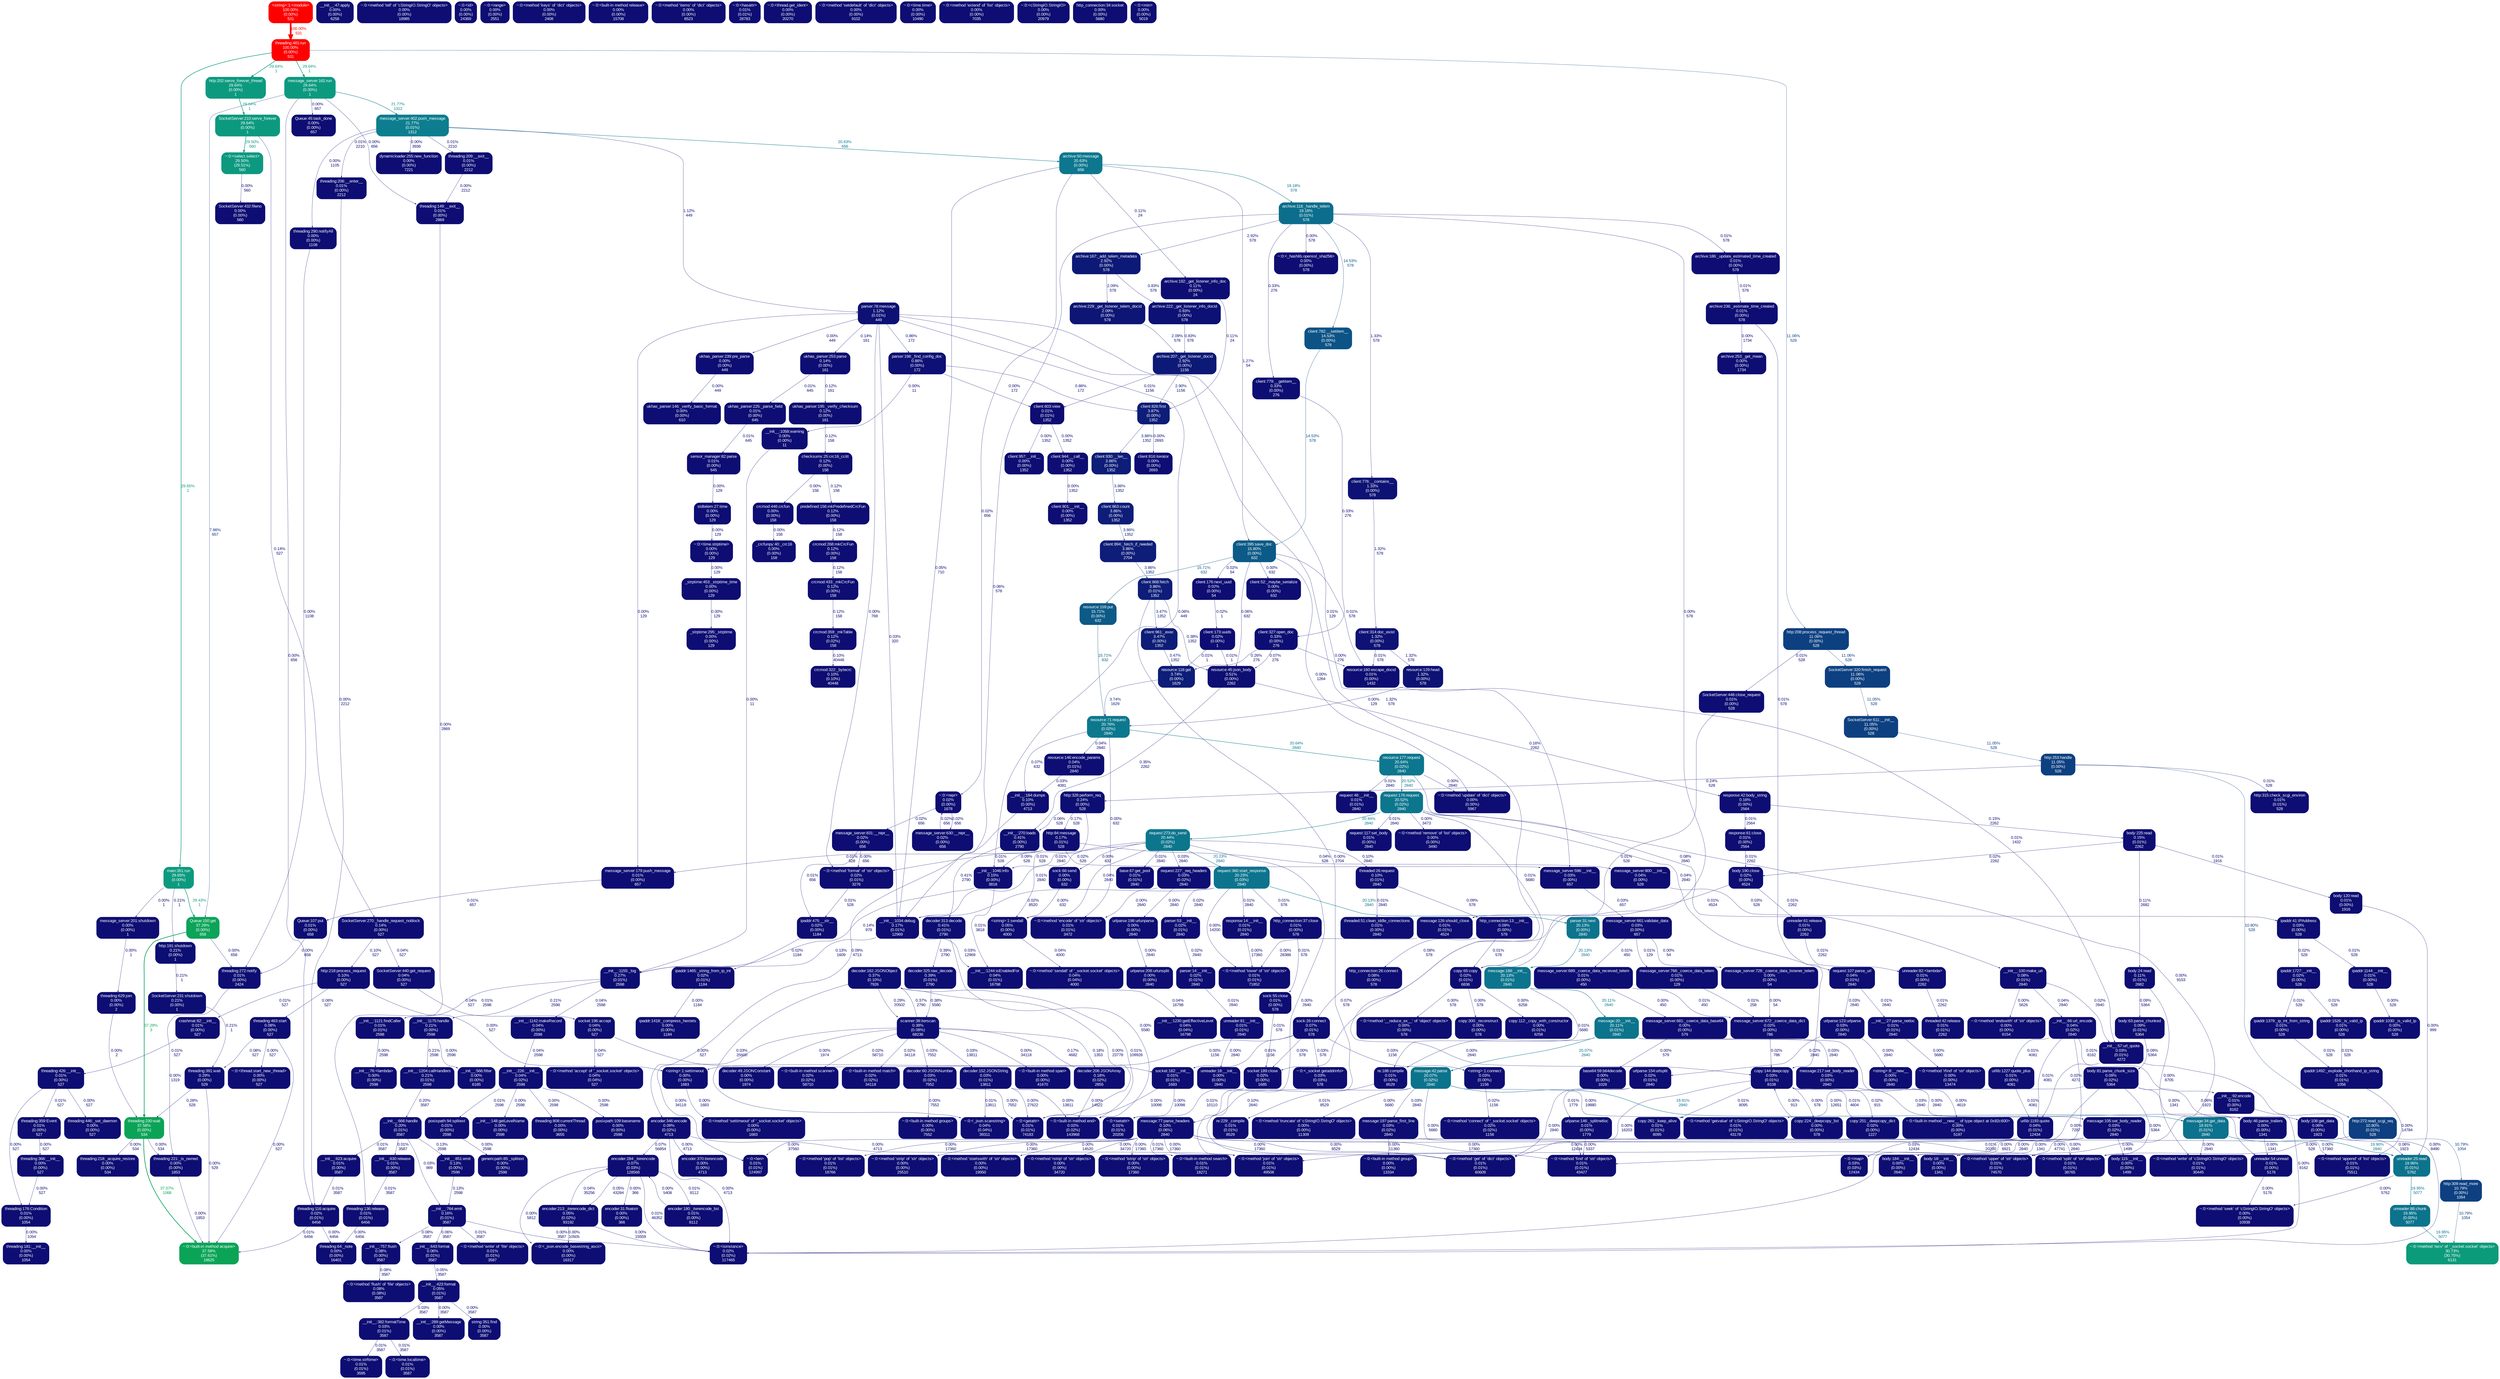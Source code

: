 digraph {
	graph [ranksep=0.25, fontname=Arial, nodesep=0.125];
	node [fontname=Arial, style="filled,rounded", height=0, width=0, shape=box, fontcolor=white];
	edge [fontname=Arial];
	0 [color="#0ba457", fontcolor="#ffffff", fontsize="10.00", label="threading:230:wait\n37.58%\n(0.00%)\n534"];
	0 -> 128 [color="#0ba457", label="37.57%\n1068", arrowsize="0.61", fontsize="10.00", fontcolor="#0ba457", labeldistance="1.50", penwidth="1.50"];
	0 -> 130 [color="#0d0d73", label="0.00%\n534", arrowsize="0.35", fontsize="10.00", fontcolor="#0d0d73", labeldistance="0.50", penwidth="0.50"];
	0 -> 131 [color="#0d0d73", label="0.00%\n534", arrowsize="0.35", fontsize="10.00", fontcolor="#0d0d73", labeldistance="0.50", penwidth="0.50"];
	1 [color="#0d0e73", fontcolor="#ffffff", fontsize="10.00", label="threading:391:wait\n0.29%\n(0.00%)\n529"];
	1 -> 0 [color="#0d0e73", label="0.28%\n528", arrowsize="0.35", fontsize="10.00", fontcolor="#0d0e73", labeldistance="0.50", penwidth="0.50"];
	1 -> 128 [color="#0d0d73", label="0.00%\n529", arrowsize="0.35", fontsize="10.00", fontcolor="#0d0d73", labeldistance="0.50", penwidth="0.50"];
	3 [color="#0d0d73", fontcolor="#ffffff", fontsize="10.00", label="threading:629:join\n0.00%\n(0.00%)\n2"];
	3 -> 0 [color="#0d0d73", label="0.00%\n2", arrowsize="0.35", fontsize="10.00", fontcolor="#0d0d73", labeldistance="0.50", penwidth="0.50"];
	4 [color="#0ba459", fontcolor="#ffffff", fontsize="10.00", label="Queue:150:get\n37.29%\n(0.00%)\n658"];
	4 -> 0 [color="#0ba459", label="37.29%\n3", arrowsize="0.61", fontsize="10.00", fontcolor="#0ba459", labeldistance="1.49", penwidth="1.49"];
	4 -> 87 [color="#0d0d73", label="0.00%\n658", arrowsize="0.35", fontsize="10.00", fontcolor="#0d0d73", labeldistance="0.50", penwidth="0.50"];
	6 [color="#0d0d73", fontcolor="#ffffff", fontsize="10.00", label="SocketServer:432:fileno\n0.00%\n(0.00%)\n560"];
	7 [color="#0d0d73", fontcolor="#ffffff", fontsize="10.00", label="body:115:__init__\n0.00%\n(0.00%)\n1499"];
	8 [color="#0d0d73", fontcolor="#ffffff", fontsize="10.00", label="message:105:set_body_reader\n0.03%\n(0.02%)\n2840"];
	8 -> 416 [color="#0d0d73", label="0.00%\n2840", arrowsize="0.35", fontsize="10.00", fontcolor="#0d0d73", labeldistance="0.50", penwidth="0.50"];
	8 -> 453 [color="#0d0d73", label="0.00%\n47741", arrowsize="0.35", fontsize="10.00", fontcolor="#0d0d73", labeldistance="0.50", penwidth="0.50"];
	8 -> 70 [color="#0d0d73", label="0.00%\n1341", arrowsize="0.35", fontsize="10.00", fontcolor="#0d0d73", labeldistance="0.50", penwidth="0.50"];
	8 -> 7 [color="#0d0d73", label="0.00%\n1499", arrowsize="0.35", fontsize="10.00", fontcolor="#0d0d73", labeldistance="0.50", penwidth="0.50"];
	10 [color="#0d0d73", fontcolor="#ffffff", fontsize="10.00", label="sensor_manager:82:parse\n0.01%\n(0.00%)\n645"];
	10 -> 312 [color="#0d0d73", label="0.00%\n129", arrowsize="0.35", fontsize="10.00", fontcolor="#0d0d73", labeldistance="0.50", penwidth="0.50"];
	11 [color="#0d0d73", fontcolor="#ffffff", fontsize="10.00", label="sock:55:close\n0.01%\n(0.00%)\n578"];
	11 -> 252 [color="#0d0d73", label="0.01%\n578", arrowsize="0.35", fontsize="10.00", fontcolor="#0d0d73", labeldistance="0.50", penwidth="0.50"];
	12 [color="#0d0d73", fontcolor="#ffffff", fontsize="10.00", label="http_connection:37:close\n0.01%\n(0.00%)\n578"];
	12 -> 11 [color="#0d0d73", label="0.01%\n578", arrowsize="0.35", fontsize="10.00", fontcolor="#0d0d73", labeldistance="0.50", penwidth="0.50"];
	13 [color="#0c9a7f", fontcolor="#ffffff", fontsize="10.00", label="SocketServer:210:serve_forever\n29.64%\n(0.00%)\n1"];
	13 -> 162 [color="#0d0d73", label="0.14%\n527", arrowsize="0.35", fontsize="10.00", fontcolor="#0d0d73", labeldistance="0.50", penwidth="0.50"];
	13 -> 364 [color="#0c9980", label="29.50%\n560", arrowsize="0.54", fontsize="10.00", fontcolor="#0c9980", labeldistance="1.18", penwidth="1.18"];
	14 [color="#0c9a7f", fontcolor="#ffffff", fontsize="10.00", label="http:202:serve_forever_thread\n29.64%\n(0.00%)\n1"];
	14 -> 13 [color="#0c9a7f", label="29.64%\n1", arrowsize="0.54", fontsize="10.00", fontcolor="#0c9a7f", labeldistance="1.19", penwidth="1.19"];
	15 [color="#0d0d73", fontcolor="#ffffff", fontsize="10.00", label="re:229:_compile\n0.01%\n(0.01%)\n8529"];
	15 -> 465 [color="#0d0d73", label="0.00%\n8529", arrowsize="0.35", fontsize="10.00", fontcolor="#0d0d73", labeldistance="0.50", penwidth="0.50"];
	16 [color="#0d0d73", fontcolor="#ffffff", fontsize="10.00", label="re:188:compile\n0.01%\n(0.00%)\n8529"];
	16 -> 15 [color="#0d0d73", label="0.01%\n8529", arrowsize="0.35", fontsize="10.00", fontcolor="#0d0d73", labeldistance="0.50", penwidth="0.50"];
	17 [color="#0d0d73", fontcolor="#ffffff", fontsize="10.00", label="__init__:764:emit\n0.16%\n(0.01%)\n3587"];
	17 -> 26 [color="#0d0d73", label="0.08%\n3587", arrowsize="0.35", fontsize="10.00", fontcolor="#0d0d73", labeldistance="0.50", penwidth="0.50"];
	17 -> 298 [color="#0d0d73", label="0.06%\n3587", arrowsize="0.35", fontsize="10.00", fontcolor="#0d0d73", labeldistance="0.50", penwidth="0.50"];
	17 -> 342 [color="#0d0d73", label="0.00%\n3587", arrowsize="0.35", fontsize="10.00", fontcolor="#0d0d73", labeldistance="0.50", penwidth="0.50"];
	17 -> 461 [color="#0d0d73", label="0.01%\n3587", arrowsize="0.35", fontsize="10.00", fontcolor="#0d0d73", labeldistance="0.50", penwidth="0.50"];
	18 [color="#0d0d73", fontcolor="#ffffff", fontsize="10.00", label="__init__:851:emit\n0.13%\n(0.00%)\n2598"];
	18 -> 17 [color="#0d0d73", label="0.13%\n2598", arrowsize="0.35", fontsize="10.00", fontcolor="#0d0d73", labeldistance="0.50", penwidth="0.50"];
	19 [color="#0d0e73", fontcolor="#ffffff", fontsize="10.00", label="__init__:666:handle\n0.20%\n(0.01%)\n3587"];
	19 -> 17 [color="#0d0d73", label="0.03%\n989", arrowsize="0.35", fontsize="10.00", fontcolor="#0d0d73", labeldistance="0.50", penwidth="0.50"];
	19 -> 186 [color="#0d0d73", label="0.01%\n3587", arrowsize="0.35", fontsize="10.00", fontcolor="#0d0d73", labeldistance="0.50", penwidth="0.50"];
	19 -> 18 [color="#0d0d73", label="0.13%\n2598", arrowsize="0.35", fontsize="10.00", fontcolor="#0d0d73", labeldistance="0.50", penwidth="0.50"];
	19 -> 286 [color="#0d0d73", label="0.01%\n3587", arrowsize="0.35", fontsize="10.00", fontcolor="#0d0d73", labeldistance="0.50", penwidth="0.50"];
	20 [color="#0d0d73", fontcolor="#ffffff", fontsize="10.00", label="threading:206:__enter__\n0.01%\n(0.00%)\n2212"];
	20 -> 134 [color="#0d0d73", label="0.00%\n2212", arrowsize="0.35", fontsize="10.00", fontcolor="#0d0d73", labeldistance="0.50", penwidth="0.50"];
	22 [color="#0c7e8f", fontcolor="#ffffff", fontsize="10.00", label="message_server:402:push_message\n21.77%\n(0.01%)\n1312"];
	22 -> 165 [color="#0c778e", label="20.63%\n656", arrowsize="0.45", fontsize="10.00", fontcolor="#0c778e", labeldistance="0.83", penwidth="0.83"];
	22 -> 39 [color="#0d1174", label="1.12%\n449", arrowsize="0.35", fontsize="10.00", fontcolor="#0d1174", labeldistance="0.50", penwidth="0.50"];
	22 -> 329 [color="#0d0d73", label="0.01%\n2210", arrowsize="0.35", fontsize="10.00", fontcolor="#0d0d73", labeldistance="0.50", penwidth="0.50"];
	22 -> 71 [color="#0d0d73", label="0.00%\n3936", arrowsize="0.35", fontsize="10.00", fontcolor="#0d0d73", labeldistance="0.50", penwidth="0.50"];
	22 -> 20 [color="#0d0d73", label="0.01%\n2210", arrowsize="0.35", fontsize="10.00", fontcolor="#0d0d73", labeldistance="0.50", penwidth="0.50"];
	22 -> 344 [color="#0d0d73", label="0.00%\n1105", arrowsize="0.35", fontsize="10.00", fontcolor="#0d0d73", labeldistance="0.50", penwidth="0.50"];
	26 [color="#0d0d73", fontcolor="#ffffff", fontsize="10.00", label="__init__:757:flush\n0.08%\n(0.00%)\n3587"];
	26 -> 478 [color="#0d0d73", label="0.08%\n3587", arrowsize="0.35", fontsize="10.00", fontcolor="#0d0d73", labeldistance="0.50", penwidth="0.50"];
	27 [color="#0d0d73", fontcolor="#ffffff", fontsize="10.00", label="copy:65:copy\n0.02%\n(0.01%)\n6836"];
	27 -> 249 [color="#0d0d73", label="0.00%\n578", arrowsize="0.35", fontsize="10.00", fontcolor="#0d0d73", labeldistance="0.50", penwidth="0.50"];
	27 -> 354 [color="#0d0d73", label="0.00%\n6258", arrowsize="0.35", fontsize="10.00", fontcolor="#0d0d73", labeldistance="0.50", penwidth="0.50"];
	27 -> 457 [color="#0d0d73", label="0.00%\n578", arrowsize="0.35", fontsize="10.00", fontcolor="#0d0d73", labeldistance="0.50", penwidth="0.50"];
	28 [color="#0d0d73", fontcolor="#ffffff", fontsize="10.00", label="http_connection:13:__init__\n0.09%\n(0.00%)\n578"];
	28 -> 27 [color="#0d0d73", label="0.01%\n578", arrowsize="0.35", fontsize="10.00", fontcolor="#0d0d73", labeldistance="0.50", penwidth="0.50"];
	28 -> 213 [color="#0d0d73", label="0.08%\n578", arrowsize="0.35", fontsize="10.00", fontcolor="#0d0d73", labeldistance="0.50", penwidth="0.50"];
	29 [color="#0c6e8c", fontcolor="#ffffff", fontsize="10.00", label="archive:118:_handle_telem\n19.18%\n(0.01%)\n578"];
	29 -> 361 [color="#0d0d73", label="0.00%\n578", arrowsize="0.35", fontsize="10.00", fontcolor="#0d0d73", labeldistance="0.50", penwidth="0.50"];
	29 -> 204 [color="#0d0e73", label="0.33%\n276", arrowsize="0.35", fontsize="10.00", fontcolor="#0d0e73", labeldistance="0.50", penwidth="0.50"];
	29 -> 209 [color="#0d0d73", label="0.01%\n578", arrowsize="0.35", fontsize="10.00", fontcolor="#0d0d73", labeldistance="0.50", penwidth="0.50"];
	29 -> 338 [color="#0d1976", label="2.92%\n578", arrowsize="0.35", fontsize="10.00", fontcolor="#0d1976", labeldistance="0.50", penwidth="0.50"];
	29 -> 275 [color="#0c5386", label="14.53%\n578", arrowsize="0.38", fontsize="10.00", fontcolor="#0c5386", labeldistance="0.58", penwidth="0.58"];
	29 -> 185 [color="#0d1274", label="1.33%\n578", arrowsize="0.35", fontsize="10.00", fontcolor="#0d1274", labeldistance="0.50", penwidth="0.50"];
	29 -> 27 [color="#0d0d73", label="0.00%\n578", arrowsize="0.35", fontsize="10.00", fontcolor="#0d0d73", labeldistance="0.50", penwidth="0.50"];
	29 -> 94 [color="#0d0d73", label="0.06%\n578", arrowsize="0.35", fontsize="10.00", fontcolor="#0d0d73", labeldistance="0.50", penwidth="0.50"];
	30 [color="#0c768d", fontcolor="#ffffff", fontsize="10.00", label="request:176:request\n20.52%\n(0.02%)\n2840"];
	30 -> 34 [color="#0c768d", label="20.44%\n2840", arrowsize="0.45", fontsize="10.00", fontcolor="#0c768d", labeldistance="0.82", penwidth="0.82"];
	30 -> 155 [color="#0d0d73", label="0.01%\n2840", arrowsize="0.35", fontsize="10.00", fontcolor="#0d0d73", labeldistance="0.50", penwidth="0.50"];
	30 -> 453 [color="#0d0d73", label="0.00%\n9153", arrowsize="0.35", fontsize="10.00", fontcolor="#0d0d73", labeldistance="0.50", penwidth="0.50"];
	30 -> 391 [color="#0d0d73", label="0.04%\n2840", arrowsize="0.35", fontsize="10.00", fontcolor="#0d0d73", labeldistance="0.50", penwidth="0.50"];
	30 -> 470 [color="#0d0d73", label="0.00%\n3473", arrowsize="0.35", fontsize="10.00", fontcolor="#0d0d73", labeldistance="0.50", penwidth="0.50"];
	30 -> 27 [color="#0d0d73", label="0.01%\n5680", arrowsize="0.35", fontsize="10.00", fontcolor="#0d0d73", labeldistance="0.50", penwidth="0.50"];
	33 [color="#0d0d73", fontcolor="#ffffff", fontsize="10.00", label="threaded:26:request\n0.10%\n(0.01%)\n2840"];
	33 -> 136 [color="#0d0d73", label="0.01%\n2840", arrowsize="0.35", fontsize="10.00", fontcolor="#0d0d73", labeldistance="0.50", penwidth="0.50"];
	33 -> 28 [color="#0d0d73", label="0.09%\n578", arrowsize="0.35", fontsize="10.00", fontcolor="#0d0d73", labeldistance="0.50", penwidth="0.50"];
	34 [color="#0c768d", fontcolor="#ffffff", fontsize="10.00", label="request:273:do_send\n20.44%\n(0.02%)\n2840"];
	34 -> 33 [color="#0d0d73", label="0.10%\n2840", arrowsize="0.35", fontsize="10.00", fontcolor="#0d0d73", labeldistance="0.50", penwidth="0.50"];
	34 -> 132 [color="#0d0d73", label="0.01%\n2840", arrowsize="0.35", fontsize="10.00", fontcolor="#0d0d73", labeldistance="0.50", penwidth="0.50"];
	34 -> 401 [color="#0d0d73", label="0.00%\n2840", arrowsize="0.35", fontsize="10.00", fontcolor="#0d0d73", labeldistance="0.50", penwidth="0.50"];
	34 -> 49 [color="#0d0d73", label="0.00%\n632", arrowsize="0.35", fontsize="10.00", fontcolor="#0d0d73", labeldistance="0.50", penwidth="0.50"];
	34 -> 212 [color="#0c748d", label="20.23%\n2840", arrowsize="0.45", fontsize="10.00", fontcolor="#0c748d", labeldistance="0.81", penwidth="0.81"];
	34 -> 282 [color="#0d0d73", label="0.03%\n2840", arrowsize="0.35", fontsize="10.00", fontcolor="#0d0d73", labeldistance="0.50", penwidth="0.50"];
	34 -> 95 [color="#0d0d73", label="0.01%\n2840", arrowsize="0.35", fontsize="10.00", fontcolor="#0d0d73", labeldistance="0.50", penwidth="0.50"];
	34 -> 94 [color="#0d0d73", label="0.01%\n2840", arrowsize="0.35", fontsize="10.00", fontcolor="#0d0d73", labeldistance="0.50", penwidth="0.50"];
	34 -> 159 [color="#0d0d73", label="0.04%\n2840", arrowsize="0.35", fontsize="10.00", fontcolor="#0d0d73", labeldistance="0.50", penwidth="0.50"];
	35 [color="#0d0d73", fontcolor="#ffffff", fontsize="10.00", label="~:0:<built-in method span>\n0.00%\n(0.00%)\n41670"];
	36 [color="#0d0e73", fontcolor="#ffffff", fontsize="10.00", label="scanner:38:iterscan\n0.38%\n(0.08%)\n68236"];
	36 -> 417 [color="#0d0d73", label="0.00%\n34118", arrowsize="0.35", fontsize="10.00", fontcolor="#0d0d73", labeldistance="0.50", penwidth="0.50"];
	36 -> 194 [color="#0d0d73", label="0.00%\n1974", arrowsize="0.35", fontsize="10.00", fontcolor="#0d0d73", labeldistance="0.50", penwidth="0.50"];
	36 -> 35 [color="#0d0d73", label="0.00%\n34118", arrowsize="0.35", fontsize="10.00", fontcolor="#0d0d73", labeldistance="0.50", penwidth="0.50"];
	36 -> 260 [color="#0d0d73", label="0.03%\n13811", arrowsize="0.35", fontsize="10.00", fontcolor="#0d0d73", labeldistance="0.50", penwidth="0.50"];
	36 -> 261 [color="#0d0e73", label="0.37%\n2790", arrowsize="0.35", fontsize="10.00", fontcolor="#0d0e73", labeldistance="0.50", penwidth="0.50"];
	36 -> 166 [color="#0d0d73", label="0.02%\n58710", arrowsize="0.35", fontsize="10.00", fontcolor="#0d0d73", labeldistance="0.50", penwidth="0.50"];
	36 -> 486 [color="#0d0d73", label="0.02%\n34118", arrowsize="0.35", fontsize="10.00", fontcolor="#0d0d73", labeldistance="0.50", penwidth="0.50"];
	36 -> 125 [color="#0d0d73", label="0.18%\n1353", arrowsize="0.35", fontsize="10.00", fontcolor="#0d0d73", labeldistance="0.50", penwidth="0.50"];
	36 -> 37 [color="#0d0d73", label="0.03%\n7552", arrowsize="0.35", fontsize="10.00", fontcolor="#0d0d73", labeldistance="0.50", penwidth="0.50"];
	37 [color="#0d0d73", fontcolor="#ffffff", fontsize="10.00", label="decoder:60:JSONNumber\n0.03%\n(0.02%)\n7552"];
	37 -> 411 [color="#0d0d73", label="0.00%\n7552", arrowsize="0.35", fontsize="10.00", fontcolor="#0d0d73", labeldistance="0.50", penwidth="0.50"];
	37 -> 405 [color="#0d0d73", label="0.00%\n7552", arrowsize="0.35", fontsize="10.00", fontcolor="#0d0d73", labeldistance="0.50", penwidth="0.50"];
	38 [color="#0d0d73", fontcolor="#ffffff", fontsize="10.00", label="ukhas_parser:239:pre_parse\n0.00%\n(0.00%)\n449"];
	38 -> 238 [color="#0d0d73", label="0.00%\n449", arrowsize="0.35", fontsize="10.00", fontcolor="#0d0d73", labeldistance="0.50", penwidth="0.50"];
	39 [color="#0d1174", fontcolor="#ffffff", fontsize="10.00", label="parser:78:message\n1.12%\n(0.01%)\n449"];
	39 -> 38 [color="#0d0d73", label="0.00%\n449", arrowsize="0.35", fontsize="10.00", fontcolor="#0d0d73", labeldistance="0.50", penwidth="0.50"];
	39 -> 72 [color="#0d0d73", label="0.01%\n129", arrowsize="0.35", fontsize="10.00", fontcolor="#0d0d73", labeldistance="0.50", penwidth="0.50"];
	39 -> 46 [color="#0d1074", label="0.86%\n172", arrowsize="0.35", fontsize="10.00", fontcolor="#0d1074", labeldistance="0.50", penwidth="0.50"];
	39 -> 144 [color="#0d0d73", label="0.00%\n129", arrowsize="0.35", fontsize="10.00", fontcolor="#0d0d73", labeldistance="0.50", penwidth="0.50"];
	39 -> 81 [color="#0d0d73", label="0.14%\n161", arrowsize="0.35", fontsize="10.00", fontcolor="#0d0d73", labeldistance="0.50", penwidth="0.50"];
	39 -> 178 [color="#0d0d73", label="0.00%\n769", arrowsize="0.35", fontsize="10.00", fontcolor="#0d0d73", labeldistance="0.50", penwidth="0.50"];
	39 -> 73 [color="#0d0d73", label="0.00%\n129", arrowsize="0.35", fontsize="10.00", fontcolor="#0d0d73", labeldistance="0.50", penwidth="0.50"];
	39 -> 94 [color="#0d0d73", label="0.03%\n320", arrowsize="0.35", fontsize="10.00", fontcolor="#0d0d73", labeldistance="0.50", penwidth="0.50"];
	39 -> 95 [color="#0d0d73", label="0.06%\n449", arrowsize="0.35", fontsize="10.00", fontcolor="#0d0d73", labeldistance="0.50", penwidth="0.50"];
	40 [color="#0d0d73", fontcolor="#ffffff", fontsize="10.00", label="threading:176:Condition\n0.01%\n(0.00%)\n1054"];
	40 -> 333 [color="#0d0d73", label="0.00%\n1054", arrowsize="0.35", fontsize="10.00", fontcolor="#0d0d73", labeldistance="0.50", penwidth="0.50"];
	41 [color="#0d0d73", fontcolor="#ffffff", fontsize="10.00", label="threading:426:__init__\n0.01%\n(0.00%)\n527"];
	41 -> 40 [color="#0d0d73", label="0.00%\n527", arrowsize="0.35", fontsize="10.00", fontcolor="#0d0d73", labeldistance="0.50", penwidth="0.50"];
	41 -> 263 [color="#0d0d73", label="0.01%\n527", arrowsize="0.35", fontsize="10.00", fontcolor="#0d0d73", labeldistance="0.50", penwidth="0.50"];
	41 -> 85 [color="#0d0d73", label="0.00%\n527", arrowsize="0.35", fontsize="10.00", fontcolor="#0d0d73", labeldistance="0.50", penwidth="0.50"];
	42 [color="#0d0d73", fontcolor="#ffffff", fontsize="10.00", label="threading:366:__init__\n0.00%\n(0.00%)\n527"];
	42 -> 40 [color="#0d0d73", label="0.00%\n527", arrowsize="0.35", fontsize="10.00", fontcolor="#0d0d73", labeldistance="0.50", penwidth="0.50"];
	44 [color="#0d0d73", fontcolor="#ffffff", fontsize="10.00", label="message_server:800:__init__\n0.04%\n(0.00%)\n528"];
	44 -> 51 [color="#0d0d73", label="0.03%\n528", arrowsize="0.35", fontsize="10.00", fontcolor="#0d0d73", labeldistance="0.50", penwidth="0.50"];
	45 [color="#0d0d73", fontcolor="#ffffff", fontsize="10.00", label="__init__:1058:warning\n0.00%\n(0.00%)\n11"];
	45 -> 244 [color="#0d0d73", label="0.00%\n11", arrowsize="0.35", fontsize="10.00", fontcolor="#0d0d73", labeldistance="0.50", penwidth="0.50"];
	46 [color="#0d1074", fontcolor="#ffffff", fontsize="10.00", label="parser:198:_find_config_doc\n0.86%\n(0.00%)\n172"];
	46 -> 56 [color="#0d0d73", label="0.00%\n172", arrowsize="0.35", fontsize="10.00", fontcolor="#0d0d73", labeldistance="0.50", penwidth="0.50"];
	46 -> 90 [color="#0d1074", label="0.86%\n172", arrowsize="0.35", fontsize="10.00", fontcolor="#0d1074", labeldistance="0.50", penwidth="0.50"];
	46 -> 45 [color="#0d0d73", label="0.00%\n11", arrowsize="0.35", fontsize="10.00", fontcolor="#0d0d73", labeldistance="0.50", penwidth="0.50"];
	47 [color="#0d0d73", fontcolor="#ffffff", fontsize="10.00", label="body:225:read\n0.15%\n(0.01%)\n2262"];
	47 -> 235 [color="#0d0d73", label="0.02%\n2262", arrowsize="0.35", fontsize="10.00", fontcolor="#0d0d73", labeldistance="0.50", penwidth="0.50"];
	47 -> 236 [color="#0d0d73", label="0.01%\n1916", arrowsize="0.35", fontsize="10.00", fontcolor="#0d0d73", labeldistance="0.50", penwidth="0.50"];
	47 -> 246 [color="#0d0d73", label="0.11%\n2682", arrowsize="0.35", fontsize="10.00", fontcolor="#0d0d73", labeldistance="0.50", penwidth="0.50"];
	48 [color="#0d0d73", fontcolor="#ffffff", fontsize="10.00", label="response:42:body_string\n0.16%\n(0.00%)\n2564"];
	48 -> 281 [color="#0d0d73", label="0.01%\n2564", arrowsize="0.35", fontsize="10.00", fontcolor="#0d0d73", labeldistance="0.50", penwidth="0.50"];
	48 -> 47 [color="#0d0d73", label="0.15%\n2262", arrowsize="0.35", fontsize="10.00", fontcolor="#0d0d73", labeldistance="0.50", penwidth="0.50"];
	49 [color="#0d0d73", fontcolor="#ffffff", fontsize="10.00", label="sock:66:send\n0.00%\n(0.00%)\n632"];
	49 -> 159 [color="#0d0d73", label="0.00%\n632", arrowsize="0.35", fontsize="10.00", fontcolor="#0d0d73", labeldistance="0.50", penwidth="0.50"];
	50 [color="#0d0d73", fontcolor="#ffffff", fontsize="10.00", label="ipaddr:1144:__init__\n0.01%\n(0.00%)\n528"];
	50 -> 59 [color="#0d0d73", label="0.00%\n528", arrowsize="0.35", fontsize="10.00", fontcolor="#0d0d73", labeldistance="0.50", penwidth="0.50"];
	51 [color="#0d0d73", fontcolor="#ffffff", fontsize="10.00", label="ipaddr:41:IPAddress\n0.03%\n(0.00%)\n528"];
	51 -> 50 [color="#0d0d73", label="0.01%\n528", arrowsize="0.35", fontsize="10.00", fontcolor="#0d0d73", labeldistance="0.50", penwidth="0.50"];
	51 -> 215 [color="#0d0d73", label="0.02%\n528", arrowsize="0.35", fontsize="10.00", fontcolor="#0d0d73", labeldistance="0.50", penwidth="0.50"];
	53 [color="#0c9a7f", fontcolor="#ffffff", fontsize="10.00", label="main:351:run\n29.65%\n(0.00%)\n1"];
	53 -> 4 [color="#0c9980", label="29.43%\n1", arrowsize="0.54", fontsize="10.00", fontcolor="#0c9980", labeldistance="1.18", penwidth="1.18"];
	53 -> 74 [color="#0d0d73", label="0.00%\n1", arrowsize="0.35", fontsize="10.00", fontcolor="#0d0d73", labeldistance="0.50", penwidth="0.50"];
	53 -> 145 [color="#0d0e73", label="0.21%\n1", arrowsize="0.35", fontsize="10.00", fontcolor="#0d0e73", labeldistance="0.50", penwidth="0.50"];
	54 [color="#0d0d73", fontcolor="#ffffff", fontsize="10.00", label="~:0:<method 'split' of 'str' objects>\n0.01%\n(0.01%)\n38765"];
	55 [color="#0d0d73", fontcolor="#ffffff", fontsize="10.00", label="ipaddr:1379:_ip_int_from_string\n0.01%\n(0.00%)\n528"];
	55 -> 57 [color="#0d0d73", label="0.01%\n528", arrowsize="0.35", fontsize="10.00", fontcolor="#0d0d73", labeldistance="0.50", penwidth="0.50"];
	56 [color="#0d0d73", fontcolor="#ffffff", fontsize="10.00", label="client:603:view\n0.01%\n(0.01%)\n1352"];
	56 -> 102 [color="#0d0d73", label="0.00%\n1352", arrowsize="0.35", fontsize="10.00", fontcolor="#0d0d73", labeldistance="0.50", penwidth="0.50"];
	56 -> 304 [color="#0d0d73", label="0.00%\n1352", arrowsize="0.35", fontsize="10.00", fontcolor="#0d0d73", labeldistance="0.50", penwidth="0.50"];
	57 [color="#0d0d73", fontcolor="#ffffff", fontsize="10.00", label="ipaddr:1492:_explode_shorthand_ip_string\n0.01%\n(0.01%)\n1056"];
	57 -> 477 [color="#0d0d73", label="0.00%\n14784", arrowsize="0.35", fontsize="10.00", fontcolor="#0d0d73", labeldistance="0.50", penwidth="0.50"];
	58 [color="#0d0d73", fontcolor="#ffffff", fontsize="10.00", label="urlparse:154:urlsplit\n0.02%\n(0.01%)\n2840"];
	58 -> 420 [color="#0d0d73", label="0.01%\n1779", arrowsize="0.35", fontsize="10.00", fontcolor="#0d0d73", labeldistance="0.50", penwidth="0.50"];
	58 -> 465 [color="#0d0d73", label="0.00%\n2840", arrowsize="0.35", fontsize="10.00", fontcolor="#0d0d73", labeldistance="0.50", penwidth="0.50"];
	59 [color="#0d0d73", fontcolor="#ffffff", fontsize="10.00", label="ipaddr:1030:_is_valid_ip\n0.00%\n(0.00%)\n528"];
	60 [color="#0d3f81", fontcolor="#ffffff", fontsize="10.00", label="http:272:read_scgi_req\n10.80%\n(0.01%)\n528"];
	60 -> 157 [color="#0d3f81", label="10.79%\n1054", arrowsize="0.35", fontsize="10.00", fontcolor="#0d3f81", labeldistance="0.50", penwidth="0.50"];
	60 -> 54 [color="#0d0d73", label="0.00%\n528", arrowsize="0.35", fontsize="10.00", fontcolor="#0d0d73", labeldistance="0.50", penwidth="0.50"];
	62 [color="#0d0d73", fontcolor="#ffffff", fontsize="10.00", label="message:197:parse_first_line\n0.03%\n(0.02%)\n2840"];
	62 -> 193 [color="#0d0d73", label="0.00%\n11360", arrowsize="0.35", fontsize="10.00", fontcolor="#0d0d73", labeldistance="0.50", penwidth="0.50"];
	62 -> 54 [color="#0d0d73", label="0.00%\n2840", arrowsize="0.35", fontsize="10.00", fontcolor="#0d0d73", labeldistance="0.50", penwidth="0.50"];
	63 [color="#0d0d73", fontcolor="#ffffff", fontsize="10.00", label="message:77:parse_headers\n0.10%\n(0.06%)\n2840"];
	63 -> 417 [color="#0d0d73", label="0.00%\n37560", arrowsize="0.35", fontsize="10.00", fontcolor="#0d0d73", labeldistance="0.50", penwidth="0.50"];
	63 -> 355 [color="#0d0d73", label="0.00%\n14520", arrowsize="0.35", fontsize="10.00", fontcolor="#0d0d73", labeldistance="0.50", penwidth="0.50"];
	63 -> 453 [color="#0d0d73", label="0.00%\n17360", arrowsize="0.35", fontsize="10.00", fontcolor="#0d0d73", labeldistance="0.50", penwidth="0.50"];
	63 -> 334 [color="#0d0d73", label="0.00%\n34720", arrowsize="0.35", fontsize="10.00", fontcolor="#0d0d73", labeldistance="0.50", penwidth="0.50"];
	63 -> 401 [color="#0d0d73", label="0.00%\n17360", arrowsize="0.35", fontsize="10.00", fontcolor="#0d0d73", labeldistance="0.50", penwidth="0.50"];
	63 -> 210 [color="#0d0d73", label="0.00%\n17360", arrowsize="0.35", fontsize="10.00", fontcolor="#0d0d73", labeldistance="0.50", penwidth="0.50"];
	63 -> 308 [color="#0d0d73", label="0.01%\n17360", arrowsize="0.35", fontsize="10.00", fontcolor="#0d0d73", labeldistance="0.50", penwidth="0.50"];
	63 -> 117 [color="#0d0d73", label="0.00%\n17360", arrowsize="0.35", fontsize="10.00", fontcolor="#0d0d73", labeldistance="0.50", penwidth="0.50"];
	63 -> 54 [color="#0d0d73", label="0.01%\n20200", arrowsize="0.35", fontsize="10.00", fontcolor="#0d0d73", labeldistance="0.50", penwidth="0.50"];
	63 -> 475 [color="#0d0d73", label="0.00%\n17360", arrowsize="0.35", fontsize="10.00", fontcolor="#0d0d73", labeldistance="0.50", penwidth="0.50"];
	63 -> 477 [color="#0d0d73", label="0.00%\n17360", arrowsize="0.35", fontsize="10.00", fontcolor="#0d0d73", labeldistance="0.50", penwidth="0.50"];
	63 -> 277 [color="#0d0d73", label="0.00%\n17360", arrowsize="0.35", fontsize="10.00", fontcolor="#0d0d73", labeldistance="0.50", penwidth="0.50"];
	64 [color="#0d0d73", fontcolor="#ffffff", fontsize="10.00", label="ipaddr:1526:_is_valid_ip\n0.01%\n(0.00%)\n528"];
	64 -> 57 [color="#0d0d73", label="0.01%\n528", arrowsize="0.35", fontsize="10.00", fontcolor="#0d0d73", labeldistance="0.50", penwidth="0.50"];
	65 [color="#0d0d73", fontcolor="#ffffff", fontsize="10.00", label="body:81:parse_chunk_size\n0.09%\n(0.02%)\n5364"];
	65 -> 257 [color="#0d0d73", label="0.06%\n1923", arrowsize="0.35", fontsize="10.00", fontcolor="#0d0d73", labeldistance="0.50", penwidth="0.50"];
	65 -> 475 [color="#0d0d73", label="0.00%\n7287", arrowsize="0.35", fontsize="10.00", fontcolor="#0d0d73", labeldistance="0.50", penwidth="0.50"];
	65 -> 271 [color="#0d0d73", label="0.00%\n12651", arrowsize="0.35", fontsize="10.00", fontcolor="#0d0d73", labeldistance="0.50", penwidth="0.50"];
	65 -> 273 [color="#0d0d73", label="0.00%\n1341", arrowsize="0.35", fontsize="10.00", fontcolor="#0d0d73", labeldistance="0.50", penwidth="0.50"];
	65 -> 54 [color="#0d0d73", label="0.00%\n5364", arrowsize="0.35", fontsize="10.00", fontcolor="#0d0d73", labeldistance="0.50", penwidth="0.50"];
	66 [color="#0c5a87", fontcolor="#ffffff", fontsize="10.00", label="resource:159:put\n15.71%\n(0.00%)\n632"];
	66 -> 153 [color="#0c5a87", label="15.71%\n632", arrowsize="0.40", fontsize="10.00", fontcolor="#0c5a87", labeldistance="0.63", penwidth="0.63"];
	67 [color="#0c5a87", fontcolor="#ffffff", fontsize="10.00", label="client:395:save_doc\n15.80%\n(0.00%)\n632"];
	67 -> 66 [color="#0c5a87", label="15.71%\n632", arrowsize="0.40", fontsize="10.00", fontcolor="#0c5a87", labeldistance="0.63", penwidth="0.63"];
	67 -> 369 [color="#0d0d73", label="0.06%\n632", arrowsize="0.35", fontsize="10.00", fontcolor="#0d0d73", labeldistance="0.50", penwidth="0.50"];
	67 -> 122 [color="#0d0d73", label="0.01%\n578", arrowsize="0.35", fontsize="10.00", fontcolor="#0d0d73", labeldistance="0.50", penwidth="0.50"];
	67 -> 118 [color="#0d0d73", label="0.02%\n54", arrowsize="0.35", fontsize="10.00", fontcolor="#0d0d73", labeldistance="0.50", penwidth="0.50"];
	67 -> 474 [color="#0d0d73", label="0.00%\n1264", arrowsize="0.35", fontsize="10.00", fontcolor="#0d0d73", labeldistance="0.50", penwidth="0.50"];
	67 -> 314 [color="#0d0d73", label="0.00%\n632", arrowsize="0.35", fontsize="10.00", fontcolor="#0d0d73", labeldistance="0.50", penwidth="0.50"];
	68 [color="#0d0d73", fontcolor="#ffffff", fontsize="10.00", label="urllib:1227:quote_plus\n0.01%\n(0.00%)\n4081"];
	68 -> 170 [color="#0d0d73", label="0.01%\n4081", arrowsize="0.35", fontsize="10.00", fontcolor="#0d0d73", labeldistance="0.50", penwidth="0.50"];
	69 [color="#0d0d73", fontcolor="#ffffff", fontsize="10.00", label="__init__:66:url_encode\n0.04%\n(0.02%)\n2840"];
	69 -> 68 [color="#0d0d73", label="0.01%\n4081", arrowsize="0.35", fontsize="10.00", fontcolor="#0d0d73", labeldistance="0.50", penwidth="0.50"];
	69 -> 170 [color="#0d0d73", label="0.01%\n4081", arrowsize="0.35", fontsize="10.00", fontcolor="#0d0d73", labeldistance="0.50", penwidth="0.50"];
	69 -> 342 [color="#0d0d73", label="0.00%\n6921", arrowsize="0.35", fontsize="10.00", fontcolor="#0d0d73", labeldistance="0.50", penwidth="0.50"];
	69 -> 119 [color="#0d0d73", label="0.01%\n8162", arrowsize="0.35", fontsize="10.00", fontcolor="#0d0d73", labeldistance="0.50", penwidth="0.50"];
	70 [color="#0d0d73", fontcolor="#ffffff", fontsize="10.00", label="body:18:__init__\n0.00%\n(0.00%)\n1341"];
	71 [color="#0d0d73", fontcolor="#ffffff", fontsize="10.00", label="dynamicloader:255:new_function\n0.00%\n(0.00%)\n7221"];
	72 [color="#0d0d73", fontcolor="#ffffff", fontsize="10.00", label="message_server:596:__init__\n0.03%\n(0.00%)\n657"];
	72 -> 305 [color="#0d0d73", label="0.03%\n657", arrowsize="0.35", fontsize="10.00", fontcolor="#0d0d73", labeldistance="0.50", penwidth="0.50"];
	73 [color="#0d0d73", fontcolor="#ffffff", fontsize="10.00", label="message_server:179:push_message\n0.01%\n(0.00%)\n657"];
	73 -> 133 [color="#0d0d73", label="0.01%\n657", arrowsize="0.35", fontsize="10.00", fontcolor="#0d0d73", labeldistance="0.50", penwidth="0.50"];
	74 [color="#0d0d73", fontcolor="#ffffff", fontsize="10.00", label="message_server:201:shutdown\n0.00%\n(0.00%)\n1"];
	74 -> 3 [color="#0d0d73", label="0.00%\n1", arrowsize="0.35", fontsize="10.00", fontcolor="#0d0d73", labeldistance="0.50", penwidth="0.50"];
	76 [color="#0d0d73", fontcolor="#ffffff", fontsize="10.00", label="threading:463:start\n0.08%\n(0.00%)\n527"];
	76 -> 128 [color="#0d0d73", label="0.00%\n527", arrowsize="0.35", fontsize="10.00", fontcolor="#0d0d73", labeldistance="0.50", penwidth="0.50"];
	76 -> 1 [color="#0d0d73", label="0.08%\n527", arrowsize="0.35", fontsize="10.00", fontcolor="#0d0d73", labeldistance="0.50", penwidth="0.50"];
	76 -> 363 [color="#0d0d73", label="0.00%\n527", arrowsize="0.35", fontsize="10.00", fontcolor="#0d0d73", labeldistance="0.50", penwidth="0.50"];
	78 [color="#0d1d78", fontcolor="#ffffff", fontsize="10.00", label="client:863:count\n3.86%\n(0.00%)\n1352"];
	78 -> 340 [color="#0d1d78", label="3.86%\n1352", arrowsize="0.35", fontsize="10.00", fontcolor="#0d1d78", labeldistance="0.50", penwidth="0.50"];
	79 [color="#0d1d78", fontcolor="#ffffff", fontsize="10.00", label="client:930:__len__\n3.86%\n(0.00%)\n1352"];
	79 -> 78 [color="#0d1d78", label="3.86%\n1352", arrowsize="0.35", fontsize="10.00", fontcolor="#0d1d78", labeldistance="0.50", penwidth="0.50"];
	81 [color="#0d0d73", fontcolor="#ffffff", fontsize="10.00", label="ukhas_parser:253:parse\n0.14%\n(0.00%)\n161"];
	81 -> 225 [color="#0d0d73", label="0.01%\n645", arrowsize="0.35", fontsize="10.00", fontcolor="#0d0d73", labeldistance="0.50", penwidth="0.50"];
	81 -> 199 [color="#0d0d73", label="0.12%\n161", arrowsize="0.35", fontsize="10.00", fontcolor="#0d0d73", labeldistance="0.50", penwidth="0.50"];
	82 [color="#0d0d73", fontcolor="#ffffff", fontsize="10.00", label="threading:808:currentThread\n0.00%\n(0.00%)\n3655"];
	83 [color="#0d0d73", fontcolor="#ffffff", fontsize="10.00", label="__init__:226:__init__\n0.04%\n(0.02%)\n2598"];
	83 -> 229 [color="#0d0d73", label="0.00%\n2598", arrowsize="0.35", fontsize="10.00", fontcolor="#0d0d73", labeldistance="0.50", penwidth="0.50"];
	83 -> 137 [color="#0d0d73", label="0.01%\n2598", arrowsize="0.35", fontsize="10.00", fontcolor="#0d0d73", labeldistance="0.50", penwidth="0.50"];
	83 -> 82 [color="#0d0d73", label="0.00%\n2598", arrowsize="0.35", fontsize="10.00", fontcolor="#0d0d73", labeldistance="0.50", penwidth="0.50"];
	83 -> 467 [color="#0d0d73", label="0.00%\n2598", arrowsize="0.35", fontsize="10.00", fontcolor="#0d0d73", labeldistance="0.50", penwidth="0.50"];
	84 [color="#0d4081", fontcolor="#ffffff", fontsize="10.00", label="http:208:process_request_thread\n11.06%\n(0.00%)\n528"];
	84 -> 408 [color="#0d0d73", label="0.01%\n528", arrowsize="0.35", fontsize="10.00", fontcolor="#0d0d73", labeldistance="0.50", penwidth="0.50"];
	84 -> 367 [color="#0d4081", label="11.06%\n528", arrowsize="0.35", fontsize="10.00", fontcolor="#0d4081", labeldistance="0.50", penwidth="0.50"];
	85 [color="#0d0d73", fontcolor="#ffffff", fontsize="10.00", label="threading:446:_set_daemon\n0.00%\n(0.00%)\n527"];
	87 [color="#0d0d73", fontcolor="#ffffff", fontsize="10.00", label="threading:272:notify\n0.01%\n(0.00%)\n2424"];
	87 -> 131 [color="#0d0d73", label="0.00%\n1319", arrowsize="0.35", fontsize="10.00", fontcolor="#0d0d73", labeldistance="0.50", penwidth="0.50"];
	88 [color="#0d0d73", fontcolor="#ffffff", fontsize="10.00", label="archive:192:_get_listener_info_doc\n0.11%\n(0.00%)\n24"];
	88 -> 90 [color="#0d0d73", label="0.11%\n24", arrowsize="0.35", fontsize="10.00", fontcolor="#0d0d73", labeldistance="0.50", penwidth="0.50"];
	89 [color="#0d1976", fontcolor="#ffffff", fontsize="10.00", label="archive:207:_get_listener_docid\n2.92%\n(0.00%)\n1156"];
	89 -> 56 [color="#0d0d73", label="0.01%\n1156", arrowsize="0.35", fontsize="10.00", fontcolor="#0d0d73", labeldistance="0.50", penwidth="0.50"];
	89 -> 90 [color="#0d1976", label="2.90%\n1156", arrowsize="0.35", fontsize="10.00", fontcolor="#0d1976", labeldistance="0.50", penwidth="0.50"];
	90 [color="#0d1d78", fontcolor="#ffffff", fontsize="10.00", label="client:826:first\n3.87%\n(0.00%)\n1352"];
	90 -> 341 [color="#0d0d73", label="0.00%\n2693", arrowsize="0.35", fontsize="10.00", fontcolor="#0d0d73", labeldistance="0.50", penwidth="0.50"];
	90 -> 79 [color="#0d1d78", label="3.86%\n1352", arrowsize="0.35", fontsize="10.00", fontcolor="#0d1d78", labeldistance="0.50", penwidth="0.50"];
	92 [color="#0d0d73", fontcolor="#ffffff", fontsize="10.00", label="_strptime:295:_strptime\n0.00%\n(0.00%)\n129"];
	93 [color="#0d0d73", fontcolor="#ffffff", fontsize="10.00", label="__init__:1244:isEnabledFor\n0.04%\n(0.01%)\n16798"];
	93 -> 202 [color="#0d0d73", label="0.04%\n16798", arrowsize="0.35", fontsize="10.00", fontcolor="#0d0d73", labeldistance="0.50", penwidth="0.50"];
	94 [color="#0d0d73", fontcolor="#ffffff", fontsize="10.00", label="__init__:1034:debug\n0.17%\n(0.01%)\n12969"];
	94 -> 244 [color="#0d0d73", label="0.13%\n1609", arrowsize="0.35", fontsize="10.00", fontcolor="#0d0d73", labeldistance="0.50", penwidth="0.50"];
	94 -> 93 [color="#0d0d73", label="0.03%\n12969", arrowsize="0.35", fontsize="10.00", fontcolor="#0d0d73", labeldistance="0.50", penwidth="0.50"];
	95 [color="#0d0d73", fontcolor="#ffffff", fontsize="10.00", label="__init__:1046:info\n0.15%\n(0.00%)\n3818"];
	95 -> 244 [color="#0d0d73", label="0.14%\n978", arrowsize="0.35", fontsize="10.00", fontcolor="#0d0d73", labeldistance="0.50", penwidth="0.50"];
	95 -> 93 [color="#0d0d73", label="0.01%\n3818", arrowsize="0.35", fontsize="10.00", fontcolor="#0d0d73", labeldistance="0.50", penwidth="0.50"];
	96 [color="#ff0000", fontcolor="#ffffff", fontsize="10.00", label="threading:481:run\n100.00%\n(0.00%)\n531"];
	96 -> 187 [color="#0c9a7f", label="29.64%\n1", arrowsize="0.54", fontsize="10.00", fontcolor="#0c9a7f", labeldistance="1.19", penwidth="1.19"];
	96 -> 84 [color="#0d4081", label="11.06%\n528", arrowsize="0.35", fontsize="10.00", fontcolor="#0d4081", labeldistance="0.50", penwidth="0.50"];
	96 -> 53 [color="#0c9a7f", label="29.65%\n1", arrowsize="0.54", fontsize="10.00", fontcolor="#0c9a7f", labeldistance="1.19", penwidth="1.19"];
	96 -> 14 [color="#0c9a7f", label="29.64%\n1", arrowsize="0.54", fontsize="10.00", fontcolor="#0c9a7f", labeldistance="1.19", penwidth="1.19"];
	97 [color="#ff0000", fontcolor="#ffffff", fontsize="10.00", label="<string>:1:<module>\n100.00%\n(0.00%)\n531"];
	97 -> 96 [color="#ff0000", label="100.00%\n531", arrowsize="1.00", fontsize="10.00", fontcolor="#ff0000", labeldistance="4.00", penwidth="4.00"];
	102 [color="#0d0d73", fontcolor="#ffffff", fontsize="10.00", label="client:957:__init__\n0.00%\n(0.00%)\n1352"];
	107 [color="#0d0d73", fontcolor="#ffffff", fontsize="10.00", label="~:0:<time.strptime>\n0.00%\n(0.00%)\n129"];
	107 -> 200 [color="#0d0d73", label="0.00%\n129", arrowsize="0.35", fontsize="10.00", fontcolor="#0d0d73", labeldistance="0.50", penwidth="0.50"];
	110 [color="#0c748d", fontcolor="#ffffff", fontsize="10.00", label="message:188:__init__\n20.13%\n(0.01%)\n2840"];
	110 -> 16 [color="#0d0d73", label="0.01%\n5680", arrowsize="0.35", fontsize="10.00", fontcolor="#0d0d73", labeldistance="0.50", penwidth="0.50"];
	110 -> 111 [color="#0c748d", label="20.11%\n2840", arrowsize="0.45", fontsize="10.00", fontcolor="#0c748d", labeldistance="0.80", penwidth="0.80"];
	111 [color="#0c748d", fontcolor="#ffffff", fontsize="10.00", label="message:20:__init__\n20.11%\n(0.01%)\n2840"];
	111 -> 16 [color="#0d0d73", label="0.00%\n2840", arrowsize="0.35", fontsize="10.00", fontcolor="#0d0d73", labeldistance="0.50", penwidth="0.50"];
	111 -> 272 [color="#0c738d", label="20.07%\n2840", arrowsize="0.45", fontsize="10.00", fontcolor="#0c738d", labeldistance="0.80", penwidth="0.80"];
	111 -> 243 [color="#0d0d73", label="0.00%\n2840", arrowsize="0.35", fontsize="10.00", fontcolor="#0d0d73", labeldistance="0.50", penwidth="0.50"];
	111 -> 222 [color="#0d0d73", label="0.03%\n2840", arrowsize="0.35", fontsize="10.00", fontcolor="#0d0d73", labeldistance="0.50", penwidth="0.50"];
	112 [color="#0d0d73", fontcolor="#ffffff", fontsize="10.00", label="message_server:672:_coerce_data_dict\n0.02%\n(0.00%)\n786"];
	112 -> 144 [color="#0d0d73", label="0.02%\n786", arrowsize="0.35", fontsize="10.00", fontcolor="#0d0d73", labeldistance="0.50", penwidth="0.50"];
	113 [color="#0d0d73", fontcolor="#ffffff", fontsize="10.00", label="message_server:689:_coerce_data_received_telem\n0.01%\n(0.00%)\n450"];
	113 -> 112 [color="#0d0d73", label="0.01%\n450", arrowsize="0.35", fontsize="10.00", fontcolor="#0d0d73", labeldistance="0.50", penwidth="0.50"];
	113 -> 313 [color="#0d0d73", label="0.00%\n450", arrowsize="0.35", fontsize="10.00", fontcolor="#0d0d73", labeldistance="0.50", penwidth="0.50"];
	114 [color="#0d0d73", fontcolor="#ffffff", fontsize="10.00", label="message_server:728:_coerce_data_listener_telem\n0.00%\n(0.00%)\n54"];
	114 -> 112 [color="#0d0d73", label="0.00%\n54", arrowsize="0.35", fontsize="10.00", fontcolor="#0d0d73", labeldistance="0.50", penwidth="0.50"];
	115 [color="#0d0d73", fontcolor="#ffffff", fontsize="10.00", label="message_server:766:_coerce_data_telem\n0.01%\n(0.00%)\n129"];
	115 -> 112 [color="#0d0d73", label="0.01%\n258", arrowsize="0.35", fontsize="10.00", fontcolor="#0d0d73", labeldistance="0.50", penwidth="0.50"];
	117 [color="#0d0d73", fontcolor="#ffffff", fontsize="10.00", label="~:0:<method 'pop' of 'list' objects>\n0.01%\n(0.01%)\n18766"];
	118 [color="#0d0d73", fontcolor="#ffffff", fontsize="10.00", label="client:176:next_uuid\n0.02%\n(0.00%)\n54"];
	118 -> 169 [color="#0d0d73", label="0.02%\n1", arrowsize="0.35", fontsize="10.00", fontcolor="#0d0d73", labeldistance="0.50", penwidth="0.50"];
	119 [color="#0d0d73", fontcolor="#ffffff", fontsize="10.00", label="__init__:92:encode\n0.01%\n(0.00%)\n8162"];
	119 -> 342 [color="#0d0d73", label="0.00%\n8162", arrowsize="0.35", fontsize="10.00", fontcolor="#0d0d73", labeldistance="0.50", penwidth="0.50"];
	122 [color="#0d0d73", fontcolor="#ffffff", fontsize="10.00", label="resource:160:escape_docid\n0.01%\n(0.00%)\n1432"];
	122 -> 171 [color="#0d0d73", label="0.01%\n1432", arrowsize="0.35", fontsize="10.00", fontcolor="#0d0d73", labeldistance="0.50", penwidth="0.50"];
	123 [color="#0d1274", fontcolor="#ffffff", fontsize="10.00", label="client:314:doc_exist\n1.32%\n(0.00%)\n578"];
	123 -> 122 [color="#0d0d73", label="0.01%\n578", arrowsize="0.35", fontsize="10.00", fontcolor="#0d0d73", labeldistance="0.50", penwidth="0.50"];
	123 -> 183 [color="#0d1274", label="1.32%\n578", arrowsize="0.35", fontsize="10.00", fontcolor="#0d1274", labeldistance="0.50", penwidth="0.50"];
	124 [color="#0d0e73", fontcolor="#ffffff", fontsize="10.00", label="client:327:open_doc\n0.33%\n(0.00%)\n276"];
	124 -> 369 [color="#0d0d73", label="0.07%\n276", arrowsize="0.35", fontsize="10.00", fontcolor="#0d0d73", labeldistance="0.50", penwidth="0.50"];
	124 -> 122 [color="#0d0d73", label="0.00%\n276", arrowsize="0.35", fontsize="10.00", fontcolor="#0d0d73", labeldistance="0.50", penwidth="0.50"];
	124 -> 167 [color="#0d0e73", label="0.26%\n276", arrowsize="0.35", fontsize="10.00", fontcolor="#0d0e73", labeldistance="0.50", penwidth="0.50"];
	125 [color="#0d0d73", fontcolor="#ffffff", fontsize="10.00", label="decoder:206:JSONArray\n0.18%\n(0.02%)\n2855"];
	125 -> 259 [color="#0d0d73", label="0.00%\n14522", arrowsize="0.35", fontsize="10.00", fontcolor="#0d0d73", labeldistance="0.50", penwidth="0.50"];
	125 -> 36 [color="#0d0d73", label="0.17%\n4682", arrowsize="0.35", fontsize="10.00", fontcolor="#0d0d73", labeldistance="0.50", penwidth="0.50"];
	128 [color="#0ba457", fontcolor="#ffffff", fontsize="10.00", label="~:0:<built-in method acquire>\n37.59%\n(37.61%)\n18625"];
	129 [color="#0d0d73", fontcolor="#ffffff", fontsize="10.00", label="Queue:45:task_done\n0.00%\n(0.00%)\n657"];
	130 [color="#0d0d73", fontcolor="#ffffff", fontsize="10.00", label="threading:218:_acquire_restore\n0.00%\n(0.00%)\n534"];
	131 [color="#0d0d73", fontcolor="#ffffff", fontsize="10.00", label="threading:221:_is_owned\n0.00%\n(0.00%)\n1853"];
	131 -> 128 [color="#0d0d73", label="0.00%\n1853", arrowsize="0.35", fontsize="10.00", fontcolor="#0d0d73", labeldistance="0.50", penwidth="0.50"];
	132 [color="#0d0d73", fontcolor="#ffffff", fontsize="10.00", label="base:67:get_pool\n0.01%\n(0.01%)\n2840"];
	133 [color="#0d0d73", fontcolor="#ffffff", fontsize="10.00", label="Queue:107:put\n0.01%\n(0.00%)\n658"];
	133 -> 87 [color="#0d0d73", label="0.00%\n658", arrowsize="0.35", fontsize="10.00", fontcolor="#0d0d73", labeldistance="0.50", penwidth="0.50"];
	134 [color="#0d0d73", fontcolor="#ffffff", fontsize="10.00", label="threading:116:acquire\n0.02%\n(0.01%)\n6456"];
	134 -> 128 [color="#0d0d73", label="0.01%\n6456", arrowsize="0.35", fontsize="10.00", fontcolor="#0d0d73", labeldistance="0.50", penwidth="0.50"];
	134 -> 365 [color="#0d0d73", label="0.00%\n6456", arrowsize="0.35", fontsize="10.00", fontcolor="#0d0d73", labeldistance="0.50", penwidth="0.50"];
	136 [color="#0d0d73", fontcolor="#ffffff", fontsize="10.00", label="threaded:51:clean_iddle_connections\n0.01%\n(0.00%)\n2840"];
	137 [color="#0d0d73", fontcolor="#ffffff", fontsize="10.00", label="posixpath:94:splitext\n0.01%\n(0.00%)\n2598"];
	137 -> 228 [color="#0d0d73", label="0.00%\n2598", arrowsize="0.35", fontsize="10.00", fontcolor="#0d0d73", labeldistance="0.50", penwidth="0.50"];
	141 [color="#0d0d73", fontcolor="#ffffff", fontsize="10.00", label="urlparse:123:urlparse\n0.03%\n(0.00%)\n2840"];
	141 -> 58 [color="#0d0d73", label="0.02%\n2840", arrowsize="0.35", fontsize="10.00", fontcolor="#0d0d73", labeldistance="0.50", penwidth="0.50"];
	141 -> 451 [color="#0d0d73", label="0.00%\n2840", arrowsize="0.35", fontsize="10.00", fontcolor="#0d0d73", labeldistance="0.50", penwidth="0.50"];
	143 [color="#0d0d73", fontcolor="#ffffff", fontsize="10.00", label="copy:224:_deepcopy_list\n0.00%\n(0.00%)\n578"];
	143 -> 144 [color="#0d0d73", label="0.00%\n913", arrowsize="0.35", fontsize="10.00", fontcolor="#0d0d73", labeldistance="0.50", penwidth="0.50"];
	144 [color="#0d0d73", fontcolor="#ffffff", fontsize="10.00", label="copy:144:deepcopy\n0.03%\n(0.01%)\n8108"];
	144 -> 163 [color="#0d0d73", label="0.02%\n915", arrowsize="0.35", fontsize="10.00", fontcolor="#0d0d73", labeldistance="0.50", penwidth="0.50"];
	144 -> 143 [color="#0d0d73", label="0.00%\n578", arrowsize="0.35", fontsize="10.00", fontcolor="#0d0d73", labeldistance="0.50", penwidth="0.50"];
	144 -> 465 [color="#0d0d73", label="0.00%\n16203", arrowsize="0.35", fontsize="10.00", fontcolor="#0d0d73", labeldistance="0.50", penwidth="0.50"];
	144 -> 248 [color="#0d0d73", label="0.01%\n8095", arrowsize="0.35", fontsize="10.00", fontcolor="#0d0d73", labeldistance="0.50", penwidth="0.50"];
	145 [color="#0d0e73", fontcolor="#ffffff", fontsize="10.00", label="http:191:shutdown\n0.21%\n(0.00%)\n1"];
	145 -> 231 [color="#0d0e73", label="0.21%\n1", arrowsize="0.35", fontsize="10.00", fontcolor="#0d0e73", labeldistance="0.50", penwidth="0.50"];
	146 [color="#0d0d73", fontcolor="#ffffff", fontsize="10.00", label="unreader:81:__init__\n0.01%\n(0.01%)\n2840"];
	146 -> 460 [color="#0d0d73", label="0.00%\n2840", arrowsize="0.35", fontsize="10.00", fontcolor="#0d0d73", labeldistance="0.50", penwidth="0.50"];
	147 [color="#0d0d73", fontcolor="#ffffff", fontsize="10.00", label="parser:14:__init__\n0.02%\n(0.01%)\n2840"];
	147 -> 146 [color="#0d0d73", label="0.01%\n2840", arrowsize="0.35", fontsize="10.00", fontcolor="#0d0d73", labeldistance="0.50", penwidth="0.50"];
	148 [color="#0d0d73", fontcolor="#ffffff", fontsize="10.00", label="__init__:1142:makeRecord\n0.04%\n(0.00%)\n2598"];
	148 -> 83 [color="#0d0d73", label="0.04%\n2598", arrowsize="0.35", fontsize="10.00", fontcolor="#0d0d73", labeldistance="0.50", penwidth="0.50"];
	150 [color="#0d0d73", fontcolor="#ffffff", fontsize="10.00", label="encoder:31:floatstr\n0.00%\n(0.00%)\n366"];
	151 [color="#0d0d73", fontcolor="#ffffff", fontsize="10.00", label="__init__:184:dumps\n0.10%\n(0.00%)\n4713"];
	151 -> 180 [color="#0d0d73", label="0.09%\n4713", arrowsize="0.35", fontsize="10.00", fontcolor="#0d0d73", labeldistance="0.50", penwidth="0.50"];
	152 [color="#0d0d73", fontcolor="#ffffff", fontsize="10.00", label="resource:146:encode_params\n0.04%\n(0.01%)\n2840"];
	152 -> 151 [color="#0d0d73", label="0.03%\n4081", arrowsize="0.35", fontsize="10.00", fontcolor="#0d0d73", labeldistance="0.50", penwidth="0.50"];
	153 [color="#0c788e", fontcolor="#ffffff", fontsize="10.00", label="resource:71:request\n20.76%\n(0.02%)\n2840"];
	153 -> 423 [color="#0d0d73", label="0.00%\n632", arrowsize="0.35", fontsize="10.00", fontcolor="#0d0d73", labeldistance="0.50", penwidth="0.50"];
	153 -> 276 [color="#0c778e", label="20.64%\n2840", arrowsize="0.45", fontsize="10.00", fontcolor="#0c778e", labeldistance="0.83", penwidth="0.83"];
	153 -> 151 [color="#0d0d73", label="0.07%\n632", arrowsize="0.35", fontsize="10.00", fontcolor="#0d0d73", labeldistance="0.50", penwidth="0.50"];
	153 -> 152 [color="#0d0d73", label="0.04%\n2840", arrowsize="0.35", fontsize="10.00", fontcolor="#0d0d73", labeldistance="0.50", penwidth="0.50"];
	155 [color="#0d0d73", fontcolor="#ffffff", fontsize="10.00", label="request:117:set_body\n0.01%\n(0.00%)\n2840"];
	156 [color="#0c9b7a", fontcolor="#ffffff", fontsize="10.00", label="~:0:<method 'recv' of '_socket.socket' objects>\n30.73%\n(30.75%)\n6131"];
	157 [color="#0d3f81", fontcolor="#ffffff", fontsize="10.00", label="http:309:read_more\n10.79%\n(0.00%)\n1054"];
	157 -> 156 [color="#0d3f81", label="10.79%\n1054", arrowsize="0.35", fontsize="10.00", fontcolor="#0d3f81", labeldistance="0.50", penwidth="0.50"];
	158 [color="#0c738d", fontcolor="#ffffff", fontsize="10.00", label="unreader:88:chunk\n19.95%\n(0.00%)\n5077"];
	158 -> 156 [color="#0c738d", label="19.95%\n5077", arrowsize="0.45", fontsize="10.00", fontcolor="#0c738d", labeldistance="0.80", penwidth="0.80"];
	159 [color="#0d0d73", fontcolor="#ffffff", fontsize="10.00", label="<string>:1:sendall\n0.05%\n(0.00%)\n4000"];
	159 -> 226 [color="#0d0d73", label="0.04%\n4000", arrowsize="0.35", fontsize="10.00", fontcolor="#0d0d73", labeldistance="0.50", penwidth="0.50"];
	160 [color="#0d0e73", fontcolor="#ffffff", fontsize="10.00", label="http:328:perform_req\n0.24%\n(0.00%)\n528"];
	160 -> 392 [color="#0d0d73", label="0.06%\n528", arrowsize="0.35", fontsize="10.00", fontcolor="#0d0d73", labeldistance="0.50", penwidth="0.50"];
	160 -> 233 [color="#0d0d73", label="0.17%\n528", arrowsize="0.35", fontsize="10.00", fontcolor="#0d0d73", labeldistance="0.50", penwidth="0.50"];
	160 -> 159 [color="#0d0d73", label="0.01%\n528", arrowsize="0.35", fontsize="10.00", fontcolor="#0d0d73", labeldistance="0.50", penwidth="0.50"];
	161 [color="#0d0d73", fontcolor="#ffffff", fontsize="10.00", label="http:218:process_request\n0.10%\n(0.00%)\n527"];
	161 -> 283 [color="#0d0d73", label="0.00%\n527", arrowsize="0.35", fontsize="10.00", fontcolor="#0d0d73", labeldistance="0.50", penwidth="0.50"];
	161 -> 76 [color="#0d0d73", label="0.08%\n527", arrowsize="0.35", fontsize="10.00", fontcolor="#0d0d73", labeldistance="0.50", penwidth="0.50"];
	161 -> 214 [color="#0d0d73", label="0.01%\n527", arrowsize="0.35", fontsize="10.00", fontcolor="#0d0d73", labeldistance="0.50", penwidth="0.50"];
	162 [color="#0d0d73", fontcolor="#ffffff", fontsize="10.00", label="SocketServer:270:_handle_request_noblock\n0.14%\n(0.00%)\n527"];
	162 -> 161 [color="#0d0d73", label="0.10%\n527", arrowsize="0.35", fontsize="10.00", fontcolor="#0d0d73", labeldistance="0.50", penwidth="0.50"];
	162 -> 325 [color="#0d0d73", label="0.04%\n527", arrowsize="0.35", fontsize="10.00", fontcolor="#0d0d73", labeldistance="0.50", penwidth="0.50"];
	163 [color="#0d0d73", fontcolor="#ffffff", fontsize="10.00", label="copy:251:_deepcopy_dict\n0.02%\n(0.00%)\n1227"];
	163 -> 144 [color="#0d0d73", label="0.01%\n4604", arrowsize="0.35", fontsize="10.00", fontcolor="#0d0d73", labeldistance="0.50", penwidth="0.50"];
	164 [color="#0d0d73", fontcolor="#ffffff", fontsize="10.00", label="archive:236:_estimate_time_created\n0.01%\n(0.00%)\n578"];
	164 -> 421 [color="#0d0d73", label="0.00%\n1734", arrowsize="0.35", fontsize="10.00", fontcolor="#0d0d73", labeldistance="0.50", penwidth="0.50"];
	164 -> 144 [color="#0d0d73", label="0.01%\n578", arrowsize="0.35", fontsize="10.00", fontcolor="#0d0d73", labeldistance="0.50", penwidth="0.50"];
	165 [color="#0c778e", fontcolor="#ffffff", fontsize="10.00", label="archive:50:message\n20.63%\n(0.00%)\n656"];
	165 -> 67 [color="#0d1274", label="1.27%\n54", arrowsize="0.35", fontsize="10.00", fontcolor="#0d1274", labeldistance="0.50", penwidth="0.50"];
	165 -> 88 [color="#0d0d73", label="0.11%\n24", arrowsize="0.35", fontsize="10.00", fontcolor="#0d0d73", labeldistance="0.50", penwidth="0.50"];
	165 -> 29 [color="#0c6e8c", label="19.18%\n578", arrowsize="0.44", fontsize="10.00", fontcolor="#0c6e8c", labeldistance="0.77", penwidth="0.77"];
	165 -> 94 [color="#0d0d73", label="0.05%\n710", arrowsize="0.35", fontsize="10.00", fontcolor="#0d0d73", labeldistance="0.50", penwidth="0.50"];
	165 -> 319 [color="#0d0d73", label="0.02%\n656", arrowsize="0.35", fontsize="10.00", fontcolor="#0d0d73", labeldistance="0.50", penwidth="0.50"];
	166 [color="#0d0d73", fontcolor="#ffffff", fontsize="10.00", label="~:0:<built-in method scanner>\n0.02%\n(0.02%)\n58710"];
	167 [color="#0d1d78", fontcolor="#ffffff", fontsize="10.00", label="resource:118:get\n3.74%\n(0.00%)\n1629"];
	167 -> 153 [color="#0d1d78", label="3.74%\n1629", arrowsize="0.35", fontsize="10.00", fontcolor="#0d1d78", labeldistance="0.50", penwidth="0.50"];
	168 [color="#0d1c77", fontcolor="#ffffff", fontsize="10.00", label="client:961:_exec\n3.47%\n(0.00%)\n1352"];
	168 -> 167 [color="#0d1c77", label="3.47%\n1352", arrowsize="0.35", fontsize="10.00", fontcolor="#0d1c77", labeldistance="0.50", penwidth="0.50"];
	169 [color="#0d0d73", fontcolor="#ffffff", fontsize="10.00", label="client:173:uuids\n0.02%\n(0.00%)\n1"];
	169 -> 369 [color="#0d0d73", label="0.01%\n1", arrowsize="0.35", fontsize="10.00", fontcolor="#0d0d73", labeldistance="0.50", penwidth="0.50"];
	169 -> 167 [color="#0d0d73", label="0.01%\n1", arrowsize="0.35", fontsize="10.00", fontcolor="#0d0d73", labeldistance="0.50", penwidth="0.50"];
	170 [color="#0d0d73", fontcolor="#ffffff", fontsize="10.00", label="urllib:1193:quote\n0.04%\n(0.01%)\n12434"];
	170 -> 401 [color="#0d0d73", label="0.00%\n12434", arrowsize="0.35", fontsize="10.00", fontcolor="#0d0d73", labeldistance="0.50", penwidth="0.50"];
	170 -> 395 [color="#0d0d73", label="0.03%\n12434", arrowsize="0.35", fontsize="10.00", fontcolor="#0d0d73", labeldistance="0.50", penwidth="0.50"];
	171 [color="#0d0d73", fontcolor="#ffffff", fontsize="10.00", label="__init__:57:url_quote\n0.03%\n(0.01%)\n4272"];
	171 -> 170 [color="#0d0d73", label="0.02%\n4272", arrowsize="0.35", fontsize="10.00", fontcolor="#0d0d73", labeldistance="0.50", penwidth="0.50"];
	171 -> 342 [color="#0d0d73", label="0.00%\n8490", arrowsize="0.35", fontsize="10.00", fontcolor="#0d0d73", labeldistance="0.50", penwidth="0.50"];
	172 [color="#0d0d73", fontcolor="#ffffff", fontsize="10.00", label="threaded:42:release\n0.01%\n(0.01%)\n2262"];
	173 [color="#0d0d73", fontcolor="#ffffff", fontsize="10.00", label="unreader:82:<lambda>\n0.01%\n(0.00%)\n2262"];
	173 -> 172 [color="#0d0d73", label="0.01%\n2262", arrowsize="0.35", fontsize="10.00", fontcolor="#0d0d73", labeldistance="0.50", penwidth="0.50"];
	175 [color="#0d0d73", fontcolor="#ffffff", fontsize="10.00", label="crcmod:268:mkCrcFun\n0.12%\n(0.00%)\n158"];
	175 -> 384 [color="#0d0d73", label="0.12%\n158", arrowsize="0.35", fontsize="10.00", fontcolor="#0d0d73", labeldistance="0.50", penwidth="0.50"];
	176 [color="#0d0d73", fontcolor="#ffffff", fontsize="10.00", label="ipaddr:475:__str__\n0.02%\n(0.00%)\n1184"];
	176 -> 267 [color="#0d0d73", label="0.02%\n1184", arrowsize="0.35", fontsize="10.00", fontcolor="#0d0d73", labeldistance="0.50", penwidth="0.50"];
	177 [color="#0d0d73", fontcolor="#ffffff", fontsize="10.00", label="message_server:831:__repr__\n0.02%\n(0.00%)\n656"];
	177 -> 176 [color="#0d0d73", label="0.01%\n656", arrowsize="0.35", fontsize="10.00", fontcolor="#0d0d73", labeldistance="0.50", penwidth="0.50"];
	177 -> 178 [color="#0d0d73", label="0.00%\n656", arrowsize="0.35", fontsize="10.00", fontcolor="#0d0d73", labeldistance="0.50", penwidth="0.50"];
	178 [color="#0d0d73", fontcolor="#ffffff", fontsize="10.00", label="~:0:<method 'format' of 'str' objects>\n0.02%\n(0.01%)\n3276"];
	178 -> 176 [color="#0d0d73", label="0.01%\n528", arrowsize="0.35", fontsize="10.00", fontcolor="#0d0d73", labeldistance="0.50", penwidth="0.50"];
	179 [color="#0d0d73", fontcolor="#ffffff", fontsize="10.00", label="encoder:370:iterencode\n0.00%\n(0.00%)\n4713"];
	180 [color="#0d0d73", fontcolor="#ffffff", fontsize="10.00", label="encoder:346:encode\n0.09%\n(0.02%)\n4713"];
	180 -> 401 [color="#0d0d73", label="0.00%\n4713", arrowsize="0.35", fontsize="10.00", fontcolor="#0d0d73", labeldistance="0.50", penwidth="0.50"];
	180 -> 179 [color="#0d0d73", label="0.00%\n4713", arrowsize="0.35", fontsize="10.00", fontcolor="#0d0d73", labeldistance="0.50", penwidth="0.50"];
	180 -> 342 [color="#0d0d73", label="0.00%\n4713", arrowsize="0.35", fontsize="10.00", fontcolor="#0d0d73", labeldistance="0.50", penwidth="0.50"];
	180 -> 223 [color="#0d0d73", label="0.07%\n56854", arrowsize="0.35", fontsize="10.00", fontcolor="#0d0d73", labeldistance="0.50", penwidth="0.50"];
	183 [color="#0d1274", fontcolor="#ffffff", fontsize="10.00", label="resource:129:head\n1.32%\n(0.00%)\n578"];
	183 -> 153 [color="#0d1274", label="1.32%\n578", arrowsize="0.35", fontsize="10.00", fontcolor="#0d1274", labeldistance="0.50", penwidth="0.50"];
	185 [color="#0d1274", fontcolor="#ffffff", fontsize="10.00", label="client:776:__contains__\n1.33%\n(0.00%)\n578"];
	185 -> 123 [color="#0d1274", label="1.32%\n578", arrowsize="0.35", fontsize="10.00", fontcolor="#0d1274", labeldistance="0.50", penwidth="0.50"];
	186 [color="#0d0d73", fontcolor="#ffffff", fontsize="10.00", label="__init__:623:acquire\n0.01%\n(0.00%)\n3587"];
	186 -> 134 [color="#0d0d73", label="0.01%\n3587", arrowsize="0.35", fontsize="10.00", fontcolor="#0d0d73", labeldistance="0.50", penwidth="0.50"];
	187 [color="#0c9a7f", fontcolor="#ffffff", fontsize="10.00", label="message_server:162:run\n29.64%\n(0.00%)\n1"];
	187 -> 129 [color="#0d0d73", label="0.00%\n657", arrowsize="0.35", fontsize="10.00", fontcolor="#0d0d73", labeldistance="0.50", penwidth="0.50"];
	187 -> 4 [color="#0d307d", label="7.86%\n657", arrowsize="0.35", fontsize="10.00", fontcolor="#0d307d", labeldistance="0.50", penwidth="0.50"];
	187 -> 134 [color="#0d0d73", label="0.00%\n656", arrowsize="0.35", fontsize="10.00", fontcolor="#0d0d73", labeldistance="0.50", penwidth="0.50"];
	187 -> 326 [color="#0d0d73", label="0.00%\n656", arrowsize="0.35", fontsize="10.00", fontcolor="#0d0d73", labeldistance="0.50", penwidth="0.50"];
	187 -> 22 [color="#0c7e8f", label="21.77%\n1312", arrowsize="0.47", fontsize="10.00", fontcolor="#0c7e8f", labeldistance="0.87", penwidth="0.87"];
	193 [color="#0d0d73", fontcolor="#ffffff", fontsize="10.00", label="~:0:<built-in method group>\n0.00%\n(0.00%)\n13334"];
	194 [color="#0d0d73", fontcolor="#ffffff", fontsize="10.00", label="decoder:49:JSONConstant\n0.00%\n(0.00%)\n1974"];
	199 [color="#0d0d73", fontcolor="#ffffff", fontsize="10.00", label="ukhas_parser:195:_verify_checksum\n0.12%\n(0.00%)\n161"];
	199 -> 358 [color="#0d0d73", label="0.12%\n158", arrowsize="0.35", fontsize="10.00", fontcolor="#0d0d73", labeldistance="0.50", penwidth="0.50"];
	200 [color="#0d0d73", fontcolor="#ffffff", fontsize="10.00", label="_strptime:453:_strptime_time\n0.00%\n(0.00%)\n129"];
	200 -> 92 [color="#0d0d73", label="0.00%\n129", arrowsize="0.35", fontsize="10.00", fontcolor="#0d0d73", labeldistance="0.50", penwidth="0.50"];
	202 [color="#0d0d73", fontcolor="#ffffff", fontsize="10.00", label="__init__:1230:getEffectiveLevel\n0.04%\n(0.04%)\n16798"];
	204 [color="#0d0e73", fontcolor="#ffffff", fontsize="10.00", label="client:779:__getitem__\n0.33%\n(0.00%)\n276"];
	204 -> 124 [color="#0d0e73", label="0.33%\n276", arrowsize="0.35", fontsize="10.00", fontcolor="#0d0e73", labeldistance="0.50", penwidth="0.50"];
	208 [color="#0d0d73", fontcolor="#ffffff", fontsize="10.00", label="encoder:213:_iterencode_dict\n0.05%\n(0.02%)\n93192"];
	208 -> 223 [color="#0d0d73", label="0.04%\n35256", arrowsize="0.35", fontsize="10.00", fontcolor="#0d0d73", labeldistance="0.50", penwidth="0.50"];
	208 -> 455 [color="#0d0d73", label="0.00%\n10505", arrowsize="0.35", fontsize="10.00", fontcolor="#0d0d73", labeldistance="0.50", penwidth="0.50"];
	208 -> 342 [color="#0d0d73", label="0.00%\n15559", arrowsize="0.35", fontsize="10.00", fontcolor="#0d0d73", labeldistance="0.50", penwidth="0.50"];
	209 [color="#0d0d73", fontcolor="#ffffff", fontsize="10.00", label="archive:186:_update_estimated_time_created\n0.01%\n(0.00%)\n578"];
	209 -> 164 [color="#0d0d73", label="0.01%\n578", arrowsize="0.35", fontsize="10.00", fontcolor="#0d0d73", labeldistance="0.50", penwidth="0.50"];
	210 [color="#0d0d73", fontcolor="#ffffff", fontsize="10.00", label="~:0:<method 'lstrip' of 'str' objects>\n0.00%\n(0.00%)\n17360"];
	211 [color="#0d0d73", fontcolor="#ffffff", fontsize="10.00", label="__init__:47:apply\n0.00%\n(0.00%)\n6258"];
	212 [color="#0c748d", fontcolor="#ffffff", fontsize="10.00", label="request:360:start_response\n20.23%\n(0.03%)\n2840"];
	212 -> 292 [color="#0c748d", label="20.13%\n2840", arrowsize="0.45", fontsize="10.00", fontcolor="#0c748d", labeldistance="0.81", penwidth="0.81"];
	212 -> 12 [color="#0d0d73", label="0.01%\n578", arrowsize="0.35", fontsize="10.00", fontcolor="#0d0d73", labeldistance="0.50", penwidth="0.50"];
	212 -> 375 [color="#0d0d73", label="0.02%\n2840", arrowsize="0.35", fontsize="10.00", fontcolor="#0d0d73", labeldistance="0.50", penwidth="0.50"];
	212 -> 412 [color="#0d0d73", label="0.00%\n14200", arrowsize="0.35", fontsize="10.00", fontcolor="#0d0d73", labeldistance="0.50", penwidth="0.50"];
	212 -> 413 [color="#0d0d73", label="0.01%\n2840", arrowsize="0.35", fontsize="10.00", fontcolor="#0d0d73", labeldistance="0.50", penwidth="0.50"];
	212 -> 94 [color="#0d0d73", label="0.02%\n8520", arrowsize="0.35", fontsize="10.00", fontcolor="#0d0d73", labeldistance="0.50", penwidth="0.50"];
	213 [color="#0d0d73", fontcolor="#ffffff", fontsize="10.00", label="http_connection:26:connect\n0.08%\n(0.00%)\n578"];
	213 -> 284 [color="#0d0d73", label="0.07%\n578", arrowsize="0.35", fontsize="10.00", fontcolor="#0d0d73", labeldistance="0.50", penwidth="0.50"];
	214 [color="#0d0d73", fontcolor="#ffffff", fontsize="10.00", label="crashmat:82:__init__\n0.01%\n(0.00%)\n527"];
	214 -> 41 [color="#0d0d73", label="0.01%\n527", arrowsize="0.35", fontsize="10.00", fontcolor="#0d0d73", labeldistance="0.50", penwidth="0.50"];
	215 [color="#0d0d73", fontcolor="#ffffff", fontsize="10.00", label="ipaddr:1727:__init__\n0.02%\n(0.00%)\n528"];
	215 -> 64 [color="#0d0d73", label="0.01%\n528", arrowsize="0.35", fontsize="10.00", fontcolor="#0d0d73", labeldistance="0.50", penwidth="0.50"];
	215 -> 55 [color="#0d0d73", label="0.01%\n528", arrowsize="0.35", fontsize="10.00", fontcolor="#0d0d73", labeldistance="0.50", penwidth="0.50"];
	217 [color="#0d1d78", fontcolor="#ffffff", fontsize="10.00", label="client:868:fetch\n3.86%\n(0.01%)\n1352"];
	217 -> 168 [color="#0d1c77", label="3.47%\n1352", arrowsize="0.35", fontsize="10.00", fontcolor="#0d1c77", labeldistance="0.50", penwidth="0.50"];
	217 -> 369 [color="#0d0e73", label="0.38%\n1352", arrowsize="0.35", fontsize="10.00", fontcolor="#0d0e73", labeldistance="0.50", penwidth="0.50"];
	217 -> 465 [color="#0d0d73", label="0.00%\n2704", arrowsize="0.35", fontsize="10.00", fontcolor="#0d0d73", labeldistance="0.50", penwidth="0.50"];
	218 [color="#0d0d73", fontcolor="#ffffff", fontsize="10.00", label="~:0:<time.strftime>\n0.01%\n(0.01%)\n3595"];
	220 [color="#0d0d73", fontcolor="#ffffff", fontsize="10.00", label="__init__:382:formatTime\n0.03%\n(0.01%)\n3587"];
	220 -> 218 [color="#0d0d73", label="0.01%\n3587", arrowsize="0.35", fontsize="10.00", fontcolor="#0d0d73", labeldistance="0.50", penwidth="0.50"];
	220 -> 415 [color="#0d0d73", label="0.01%\n3587", arrowsize="0.35", fontsize="10.00", fontcolor="#0d0d73", labeldistance="0.50", penwidth="0.50"];
	222 [color="#0d0d73", fontcolor="#ffffff", fontsize="10.00", label="message:217:set_body_reader\n0.03%\n(0.00%)\n2840"];
	222 -> 8 [color="#0d0d73", label="0.03%\n2840", arrowsize="0.35", fontsize="10.00", fontcolor="#0d0d73", labeldistance="0.50", penwidth="0.50"];
	223 [color="#0d0d73", fontcolor="#ffffff", fontsize="10.00", label="encoder:284:_iterencode\n0.07%\n(0.03%)\n128568"];
	223 -> 224 [color="#0d0d73", label="0.01%\n8112", arrowsize="0.35", fontsize="10.00", fontcolor="#0d0d73", labeldistance="0.50", penwidth="0.50"];
	223 -> 208 [color="#0d0d73", label="0.05%\n43284", arrowsize="0.35", fontsize="10.00", fontcolor="#0d0d73", labeldistance="0.50", penwidth="0.50"];
	223 -> 342 [color="#0d0d73", label="0.01%\n46352", arrowsize="0.35", fontsize="10.00", fontcolor="#0d0d73", labeldistance="0.50", penwidth="0.50"];
	223 -> 150 [color="#0d0d73", label="0.00%\n366", arrowsize="0.35", fontsize="10.00", fontcolor="#0d0d73", labeldistance="0.50", penwidth="0.50"];
	223 -> 455 [color="#0d0d73", label="0.00%\n5812", arrowsize="0.35", fontsize="10.00", fontcolor="#0d0d73", labeldistance="0.50", penwidth="0.50"];
	224 [color="#0d0d73", fontcolor="#ffffff", fontsize="10.00", label="encoder:180:_iterencode_list\n0.01%\n(0.00%)\n8112"];
	224 -> 223 [color="#0d0d73", label="0.00%\n5408", arrowsize="0.35", fontsize="10.00", fontcolor="#0d0d73", labeldistance="0.50", penwidth="0.50"];
	225 [color="#0d0d73", fontcolor="#ffffff", fontsize="10.00", label="ukhas_parser:225:_parse_field\n0.01%\n(0.00%)\n645"];
	225 -> 10 [color="#0d0d73", label="0.01%\n645", arrowsize="0.35", fontsize="10.00", fontcolor="#0d0d73", labeldistance="0.50", penwidth="0.50"];
	226 [color="#0d0d73", fontcolor="#ffffff", fontsize="10.00", label="~:0:<method 'sendall' of '_socket.socket' objects>\n0.04%\n(0.04%)\n4000"];
	227 [color="#0d0d73", fontcolor="#ffffff", fontsize="10.00", label="~:0:<method 'rfind' of 'str' objects>\n0.00%\n(0.00%)\n13474"];
	228 [color="#0d0d73", fontcolor="#ffffff", fontsize="10.00", label="genericpath:85:_splitext\n0.00%\n(0.00%)\n2598"];
	229 [color="#0d0d73", fontcolor="#ffffff", fontsize="10.00", label="posixpath:109:basename\n0.00%\n(0.00%)\n2598"];
	230 [color="#0d0d73", fontcolor="#ffffff", fontsize="10.00", label="__init__:27:parse_netloc\n0.01%\n(0.01%)\n2840"];
	230 -> 227 [color="#0d0d73", label="0.00%\n5680", arrowsize="0.35", fontsize="10.00", fontcolor="#0d0d73", labeldistance="0.50", penwidth="0.50"];
	231 [color="#0d0e73", fontcolor="#ffffff", fontsize="10.00", label="SocketServer:231:shutdown\n0.21%\n(0.00%)\n1"];
	231 -> 1 [color="#0d0e73", label="0.21%\n1", arrowsize="0.35", fontsize="10.00", fontcolor="#0d0e73", labeldistance="0.50", penwidth="0.50"];
	232 [color="#0d0d73", fontcolor="#ffffff", fontsize="10.00", label="message_server:630:__repr__\n0.02%\n(0.00%)\n656"];
	232 -> 319 [color="#0d0d73", label="0.02%\n656", arrowsize="0.35", fontsize="10.00", fontcolor="#0d0d73", labeldistance="0.50", penwidth="0.50"];
	233 [color="#0d0d73", fontcolor="#ffffff", fontsize="10.00", label="http:84:message\n0.17%\n(0.01%)\n528"];
	233 -> 72 [color="#0d0d73", label="0.02%\n528", arrowsize="0.35", fontsize="10.00", fontcolor="#0d0d73", labeldistance="0.50", penwidth="0.50"];
	233 -> 73 [color="#0d0d73", label="0.01%\n528", arrowsize="0.35", fontsize="10.00", fontcolor="#0d0d73", labeldistance="0.50", penwidth="0.50"];
	233 -> 44 [color="#0d0d73", label="0.04%\n528", arrowsize="0.35", fontsize="10.00", fontcolor="#0d0d73", labeldistance="0.50", penwidth="0.50"];
	233 -> 178 [color="#0d0d73", label="0.01%\n528", arrowsize="0.35", fontsize="10.00", fontcolor="#0d0d73", labeldistance="0.50", penwidth="0.50"];
	233 -> 95 [color="#0d0d73", label="0.09%\n528", arrowsize="0.35", fontsize="10.00", fontcolor="#0d0d73", labeldistance="0.50", penwidth="0.50"];
	234 [color="#0d0d73", fontcolor="#ffffff", fontsize="10.00", label="message:126:should_close\n0.01%\n(0.01%)\n4524"];
	234 -> 412 [color="#0d0d73", label="0.00%\n28388", arrowsize="0.35", fontsize="10.00", fontcolor="#0d0d73", labeldistance="0.50", penwidth="0.50"];
	235 [color="#0d0d73", fontcolor="#ffffff", fontsize="10.00", label="body:190:close\n0.02%\n(0.00%)\n4524"];
	235 -> 234 [color="#0d0d73", label="0.01%\n4524", arrowsize="0.35", fontsize="10.00", fontcolor="#0d0d73", labeldistance="0.50", penwidth="0.50"];
	235 -> 255 [color="#0d0d73", label="0.01%\n2262", arrowsize="0.35", fontsize="10.00", fontcolor="#0d0d73", labeldistance="0.50", penwidth="0.50"];
	236 [color="#0d0d73", fontcolor="#ffffff", fontsize="10.00", label="body:120:read\n0.01%\n(0.00%)\n1916"];
	236 -> 242 [color="#0d0d73", label="0.00%\n999", arrowsize="0.35", fontsize="10.00", fontcolor="#0d0d73", labeldistance="0.50", penwidth="0.50"];
	238 [color="#0d0d73", fontcolor="#ffffff", fontsize="10.00", label="ukhas_parser:146:_verify_basic_format\n0.00%\n(0.00%)\n610"];
	239 [color="#0d0d73", fontcolor="#ffffff", fontsize="10.00", label="urlparse:208:urlunsplit\n0.00%\n(0.00%)\n2840"];
	240 [color="#0d0d73", fontcolor="#ffffff", fontsize="10.00", label="urlparse:198:urlunparse\n0.00%\n(0.00%)\n2840"];
	240 -> 239 [color="#0d0d73", label="0.00%\n2840", arrowsize="0.35", fontsize="10.00", fontcolor="#0d0d73", labeldistance="0.50", penwidth="0.50"];
	241 [color="#0d0d73", fontcolor="#ffffff", fontsize="10.00", label="~:0:<method 'seek' of 'cStringIO.StringO' objects>\n0.00%\n(0.00%)\n10938"];
	242 [color="#0c738d", fontcolor="#ffffff", fontsize="10.00", label="unreader:25:read\n19.96%\n(0.01%)\n5762"];
	242 -> 241 [color="#0d0d73", label="0.00%\n5762", arrowsize="0.35", fontsize="10.00", fontcolor="#0d0d73", labeldistance="0.50", penwidth="0.50"];
	242 -> 158 [color="#0c738d", label="19.95%\n5077", arrowsize="0.45", fontsize="10.00", fontcolor="#0c738d", labeldistance="0.80", penwidth="0.80"];
	243 [color="#0d0d73", fontcolor="#ffffff", fontsize="10.00", label="unreader:54:unread\n0.01%\n(0.00%)\n5176"];
	243 -> 241 [color="#0d0d73", label="0.00%\n5176", arrowsize="0.35", fontsize="10.00", fontcolor="#0d0d73", labeldistance="0.50", penwidth="0.50"];
	244 [color="#0d0e73", fontcolor="#ffffff", fontsize="10.00", label="__init__:1155:_log\n0.27%\n(0.01%)\n2598"];
	244 -> 321 [color="#0d0d73", label="0.01%\n2598", arrowsize="0.35", fontsize="10.00", fontcolor="#0d0d73", labeldistance="0.50", penwidth="0.50"];
	244 -> 148 [color="#0d0d73", label="0.04%\n2598", arrowsize="0.35", fontsize="10.00", fontcolor="#0d0d73", labeldistance="0.50", penwidth="0.50"];
	244 -> 383 [color="#0d0e73", label="0.21%\n2598", arrowsize="0.35", fontsize="10.00", fontcolor="#0d0e73", labeldistance="0.50", penwidth="0.50"];
	245 [color="#0d0d73", fontcolor="#ffffff", fontsize="10.00", label="~:0:<method 'tell' of 'cStringIO.StringO' objects>\n0.00%\n(0.00%)\n18985"];
	246 [color="#0d0d73", fontcolor="#ffffff", fontsize="10.00", label="body:24:read\n0.11%\n(0.01%)\n2682"];
	246 -> 315 [color="#0d0d73", label="0.00%\n6705", arrowsize="0.35", fontsize="10.00", fontcolor="#0d0d73", labeldistance="0.50", penwidth="0.50"];
	246 -> 287 [color="#0d0d73", label="0.09%\n5364", arrowsize="0.35", fontsize="10.00", fontcolor="#0d0d73", labeldistance="0.50", penwidth="0.50"];
	247 [color="#0d0d73", fontcolor="#ffffff", fontsize="10.00", label="~:0:<id>\n0.00%\n(0.00%)\n24369"];
	248 [color="#0d0d73", fontcolor="#ffffff", fontsize="10.00", label="copy:261:_keep_alive\n0.01%\n(0.01%)\n8095"];
	249 [color="#0d0d73", fontcolor="#ffffff", fontsize="10.00", label="copy:300:_reconstruct\n0.00%\n(0.00%)\n578"];
	250 [color="#0d0d73", fontcolor="#ffffff", fontsize="10.00", label="~:0:<setattr>\n0.01%\n(0.01%)\n20208"];
	251 [color="#0d0d73", fontcolor="#ffffff", fontsize="10.00", label="socket:182:__init__\n0.01%\n(0.01%)\n1683"];
	251 -> 250 [color="#0d0d73", label="0.00%\n10098", arrowsize="0.35", fontsize="10.00", fontcolor="#0d0d73", labeldistance="0.50", penwidth="0.50"];
	251 -> 411 [color="#0d0d73", label="0.00%\n10098", arrowsize="0.35", fontsize="10.00", fontcolor="#0d0d73", labeldistance="0.50", penwidth="0.50"];
	252 [color="#0d0d73", fontcolor="#ffffff", fontsize="10.00", label="socket:189:close\n0.02%\n(0.00%)\n1685"];
	252 -> 250 [color="#0d0d73", label="0.01%\n10110", arrowsize="0.35", fontsize="10.00", fontcolor="#0d0d73", labeldistance="0.50", penwidth="0.50"];
	254 [color="#0d0d73", fontcolor="#ffffff", fontsize="10.00", label="__init__:100:make_uri\n0.08%\n(0.01%)\n2840"];
	254 -> 69 [color="#0d0d73", label="0.04%\n2840", arrowsize="0.35", fontsize="10.00", fontcolor="#0d0d73", labeldistance="0.50", penwidth="0.50"];
	254 -> 171 [color="#0d0d73", label="0.02%\n2840", arrowsize="0.35", fontsize="10.00", fontcolor="#0d0d73", labeldistance="0.50", penwidth="0.50"];
	254 -> 336 [color="#0d0d73", label="0.00%\n5626", arrowsize="0.35", fontsize="10.00", fontcolor="#0d0d73", labeldistance="0.50", penwidth="0.50"];
	255 [color="#0d0d73", fontcolor="#ffffff", fontsize="10.00", label="unreader:61:release\n0.01%\n(0.00%)\n2262"];
	255 -> 173 [color="#0d0d73", label="0.01%\n2262", arrowsize="0.35", fontsize="10.00", fontcolor="#0d0d73", labeldistance="0.50", penwidth="0.50"];
	257 [color="#0d0d73", fontcolor="#ffffff", fontsize="10.00", label="body:108:get_data\n0.06%\n(0.00%)\n1923"];
	257 -> 242 [color="#0d0d73", label="0.06%\n1923", arrowsize="0.35", fontsize="10.00", fontcolor="#0d0d73", labeldistance="0.50", penwidth="0.50"];
	258 [color="#0d4081", fontcolor="#ffffff", fontsize="10.00", label="http:253:handle\n11.05%\n(0.00%)\n528"];
	258 -> 160 [color="#0d0e73", label="0.24%\n528", arrowsize="0.35", fontsize="10.00", fontcolor="#0d0e73", labeldistance="0.50", penwidth="0.50"];
	258 -> 60 [color="#0d3f81", label="10.80%\n528", arrowsize="0.35", fontsize="10.00", fontcolor="#0d3f81", labeldistance="0.50", penwidth="0.50"];
	258 -> 279 [color="#0d0d73", label="0.01%\n528", arrowsize="0.35", fontsize="10.00", fontcolor="#0d0d73", labeldistance="0.50", penwidth="0.50"];
	259 [color="#0d0d73", fontcolor="#ffffff", fontsize="10.00", label="~:0:<built-in method end>\n0.02%\n(0.02%)\n143968"];
	260 [color="#0d0d73", fontcolor="#ffffff", fontsize="10.00", label="decoder:152:JSONString\n0.03%\n(0.01%)\n13811"];
	260 -> 339 [color="#0d0d73", label="0.01%\n13811", arrowsize="0.35", fontsize="10.00", fontcolor="#0d0d73", labeldistance="0.50", penwidth="0.50"];
	260 -> 259 [color="#0d0d73", label="0.00%\n13811", arrowsize="0.35", fontsize="10.00", fontcolor="#0d0d73", labeldistance="0.50", penwidth="0.50"];
	260 -> 411 [color="#0d0d73", label="0.00%\n27622", arrowsize="0.35", fontsize="10.00", fontcolor="#0d0d73", labeldistance="0.50", penwidth="0.50"];
	261 [color="#0d0e73", fontcolor="#ffffff", fontsize="10.00", label="decoder:162:JSONObject\n0.37%\n(0.10%)\n7926"];
	261 -> 36 [color="#0d0e73", label="0.29%\n20502", arrowsize="0.35", fontsize="10.00", fontcolor="#0d0e73", labeldistance="0.50", penwidth="0.50"];
	261 -> 339 [color="#0d0d73", label="0.03%\n25500", arrowsize="0.35", fontsize="10.00", fontcolor="#0d0d73", labeldistance="0.50", penwidth="0.50"];
	261 -> 259 [color="#0d0d73", label="0.01%\n109926", arrowsize="0.35", fontsize="10.00", fontcolor="#0d0d73", labeldistance="0.50", penwidth="0.50"];
	261 -> 411 [color="#0d0d73", label="0.00%\n23778", arrowsize="0.35", fontsize="10.00", fontcolor="#0d0d73", labeldistance="0.50", penwidth="0.50"];
	262 [color="#0d0e73", fontcolor="#ffffff", fontsize="10.00", label="decoder:313:decode\n0.41%\n(0.01%)\n2790"];
	262 -> 259 [color="#0d0d73", label="0.00%\n5580", arrowsize="0.35", fontsize="10.00", fontcolor="#0d0d73", labeldistance="0.50", penwidth="0.50"];
	262 -> 389 [color="#0d0e73", label="0.39%\n2790", arrowsize="0.35", fontsize="10.00", fontcolor="#0d0e73", labeldistance="0.50", penwidth="0.50"];
	263 [color="#0d0d73", fontcolor="#ffffff", fontsize="10.00", label="threading:359:Event\n0.01%\n(0.00%)\n527"];
	263 -> 42 [color="#0d0d73", label="0.00%\n527", arrowsize="0.35", fontsize="10.00", fontcolor="#0d0d73", labeldistance="0.50", penwidth="0.50"];
	264 [color="#0d0d73", fontcolor="#ffffff", fontsize="10.00", label="~:0:<range>\n0.00%\n(0.00%)\n2551"];
	265 [color="#0d0d73", fontcolor="#ffffff", fontsize="10.00", label="ipaddr:1418:_compress_hextets\n0.00%\n(0.00%)\n1184"];
	267 [color="#0d0d73", fontcolor="#ffffff", fontsize="10.00", label="ipaddr:1465:_string_from_ip_int\n0.02%\n(0.01%)\n1184"];
	267 -> 265 [color="#0d0d73", label="0.00%\n1184", arrowsize="0.35", fontsize="10.00", fontcolor="#0d0d73", labeldistance="0.50", penwidth="0.50"];
	271 [color="#0d0d73", fontcolor="#ffffff", fontsize="10.00", label="~:0:<method 'getvalue' of 'cStringIO.StringO' objects>\n0.01%\n(0.01%)\n43178"];
	272 [color="#0c738d", fontcolor="#ffffff", fontsize="10.00", label="message:42:parse\n20.07%\n(0.02%)\n2840"];
	272 -> 475 [color="#0d0d73", label="0.00%\n5680", arrowsize="0.35", fontsize="10.00", fontcolor="#0d0d73", labeldistance="0.50", penwidth="0.50"];
	272 -> 271 [color="#0d0d73", label="0.00%\n19880", arrowsize="0.35", fontsize="10.00", fontcolor="#0d0d73", labeldistance="0.50", penwidth="0.50"];
	272 -> 439 [color="#0d0d73", label="0.00%\n5680", arrowsize="0.35", fontsize="10.00", fontcolor="#0d0d73", labeldistance="0.50", penwidth="0.50"];
	272 -> 316 [color="#0c728d", label="19.91%\n2840", arrowsize="0.45", fontsize="10.00", fontcolor="#0c728d", labeldistance="0.80", penwidth="0.80"];
	272 -> 62 [color="#0d0d73", label="0.03%\n2840", arrowsize="0.35", fontsize="10.00", fontcolor="#0d0d73", labeldistance="0.50", penwidth="0.50"];
	272 -> 63 [color="#0d0d73", label="0.10%\n2840", arrowsize="0.35", fontsize="10.00", fontcolor="#0d0d73", labeldistance="0.50", penwidth="0.50"];
	273 [color="#0d0d73", fontcolor="#ffffff", fontsize="10.00", label="body:46:parse_trailers\n0.00%\n(0.00%)\n1341"];
	273 -> 243 [color="#0d0d73", label="0.00%\n1341", arrowsize="0.35", fontsize="10.00", fontcolor="#0d0d73", labeldistance="0.50", penwidth="0.50"];
	275 [color="#0c5386", fontcolor="#ffffff", fontsize="10.00", label="client:782:__setitem__\n14.53%\n(0.00%)\n578"];
	275 -> 67 [color="#0c5386", label="14.53%\n578", arrowsize="0.38", fontsize="10.00", fontcolor="#0c5386", labeldistance="0.58", penwidth="0.58"];
	276 [color="#0c778e", fontcolor="#ffffff", fontsize="10.00", label="resource:177:request\n20.64%\n(0.02%)\n2840"];
	276 -> 254 [color="#0d0d73", label="0.08%\n2840", arrowsize="0.35", fontsize="10.00", fontcolor="#0d0d73", labeldistance="0.50", penwidth="0.50"];
	276 -> 407 [color="#0d0d73", label="0.01%\n2840", arrowsize="0.35", fontsize="10.00", fontcolor="#0d0d73", labeldistance="0.50", penwidth="0.50"];
	276 -> 474 [color="#0d0d73", label="0.00%\n2840", arrowsize="0.35", fontsize="10.00", fontcolor="#0d0d73", labeldistance="0.50", penwidth="0.50"];
	276 -> 30 [color="#0c768d", label="20.52%\n2840", arrowsize="0.45", fontsize="10.00", fontcolor="#0c768d", labeldistance="0.82", penwidth="0.82"];
	277 [color="#0d0d73", fontcolor="#ffffff", fontsize="10.00", label="~:0:<method 'strip' of 'str' objects>\n0.00%\n(0.00%)\n25510"];
	278 [color="#0d0d73", fontcolor="#ffffff", fontsize="10.00", label="~:0:<method 'keys' of 'dict' objects>\n0.00%\n(0.00%)\n2408"];
	279 [color="#0d0d73", fontcolor="#ffffff", fontsize="10.00", label="http:315:check_scgi_environ\n0.01%\n(0.01%)\n528"];
	281 [color="#0d0d73", fontcolor="#ffffff", fontsize="10.00", label="response:61:close\n0.01%\n(0.00%)\n2564"];
	281 -> 235 [color="#0d0d73", label="0.01%\n2262", arrowsize="0.35", fontsize="10.00", fontcolor="#0d0d73", labeldistance="0.50", penwidth="0.50"];
	282 [color="#0d0d73", fontcolor="#ffffff", fontsize="10.00", label="request:227:_req_headers\n0.03%\n(0.02%)\n2840"];
	282 -> 240 [color="#0d0d73", label="0.00%\n2840", arrowsize="0.35", fontsize="10.00", fontcolor="#0d0d73", labeldistance="0.50", penwidth="0.50"];
	282 -> 423 [color="#0d0d73", label="0.00%\n2840", arrowsize="0.35", fontsize="10.00", fontcolor="#0d0d73", labeldistance="0.50", penwidth="0.50"];
	283 [color="#0d0d73", fontcolor="#ffffff", fontsize="10.00", label="<string>:1:settimeout\n0.00%\n(0.00%)\n1683"];
	283 -> 445 [color="#0d0d73", label="0.00%\n1683", arrowsize="0.35", fontsize="10.00", fontcolor="#0d0d73", labeldistance="0.50", penwidth="0.50"];
	284 [color="#0d0d73", fontcolor="#ffffff", fontsize="10.00", label="sock:26:connect\n0.07%\n(0.01%)\n578"];
	284 -> 330 [color="#0d0d73", label="0.03%\n578", arrowsize="0.35", fontsize="10.00", fontcolor="#0d0d73", labeldistance="0.50", penwidth="0.50"];
	284 -> 283 [color="#0d0d73", label="0.00%\n1156", arrowsize="0.35", fontsize="10.00", fontcolor="#0d0d73", labeldistance="0.50", penwidth="0.50"];
	284 -> 252 [color="#0d0d73", label="0.00%\n578", arrowsize="0.35", fontsize="10.00", fontcolor="#0d0d73", labeldistance="0.50", penwidth="0.50"];
	284 -> 310 [color="#0d0d73", label="0.03%\n1156", arrowsize="0.35", fontsize="10.00", fontcolor="#0d0d73", labeldistance="0.50", penwidth="0.50"];
	284 -> 251 [color="#0d0d73", label="0.01%\n1156", arrowsize="0.35", fontsize="10.00", fontcolor="#0d0d73", labeldistance="0.50", penwidth="0.50"];
	286 [color="#0d0d73", fontcolor="#ffffff", fontsize="10.00", label="__init__:630:release\n0.01%\n(0.00%)\n3587"];
	286 -> 289 [color="#0d0d73", label="0.01%\n3587", arrowsize="0.35", fontsize="10.00", fontcolor="#0d0d73", labeldistance="0.50", penwidth="0.50"];
	287 [color="#0d0d73", fontcolor="#ffffff", fontsize="10.00", label="body:63:parse_chunked\n0.09%\n(0.01%)\n5364"];
	287 -> 65 [color="#0d0d73", label="0.09%\n5364", arrowsize="0.35", fontsize="10.00", fontcolor="#0d0d73", labeldistance="0.50", penwidth="0.50"];
	288 [color="#0d0d73", fontcolor="#ffffff", fontsize="10.00", label="~:0:<built-in method release>\n0.00%\n(0.00%)\n15708"];
	289 [color="#0d0d73", fontcolor="#ffffff", fontsize="10.00", label="threading:136:release\n0.01%\n(0.01%)\n6456"];
	289 -> 365 [color="#0d0d73", label="0.00%\n6456", arrowsize="0.35", fontsize="10.00", fontcolor="#0d0d73", labeldistance="0.50", penwidth="0.50"];
	292 [color="#0c748d", fontcolor="#ffffff", fontsize="10.00", label="parser:31:next\n20.13%\n(0.00%)\n2840"];
	292 -> 110 [color="#0c748d", label="20.13%\n2840", arrowsize="0.45", fontsize="10.00", fontcolor="#0c748d", labeldistance="0.81", penwidth="0.81"];
	295 [color="#0d0d73", fontcolor="#ffffff", fontsize="10.00", label="~:0:<method 'items' of 'dict' objects>\n0.00%\n(0.00%)\n8523"];
	297 [color="#0d0d73", fontcolor="#ffffff", fontsize="10.00", label="base64:59:b64decode\n0.00%\n(0.00%)\n1028"];
	298 [color="#0d0d73", fontcolor="#ffffff", fontsize="10.00", label="__init__:643:format\n0.06%\n(0.01%)\n3587"];
	298 -> 300 [color="#0d0d73", label="0.05%\n3587", arrowsize="0.35", fontsize="10.00", fontcolor="#0d0d73", labeldistance="0.50", penwidth="0.50"];
	299 [color="#0d0d73", fontcolor="#ffffff", fontsize="10.00", label="__init__:289:getMessage\n0.00%\n(0.00%)\n3587"];
	300 [color="#0d0d73", fontcolor="#ffffff", fontsize="10.00", label="__init__:423:format\n0.05%\n(0.01%)\n3587"];
	300 -> 299 [color="#0d0d73", label="0.00%\n3587", arrowsize="0.35", fontsize="10.00", fontcolor="#0d0d73", labeldistance="0.50", penwidth="0.50"];
	300 -> 220 [color="#0d0d73", label="0.03%\n3587", arrowsize="0.35", fontsize="10.00", fontcolor="#0d0d73", labeldistance="0.50", penwidth="0.50"];
	300 -> 443 [color="#0d0d73", label="0.00%\n3587", arrowsize="0.35", fontsize="10.00", fontcolor="#0d0d73", labeldistance="0.50", penwidth="0.50"];
	304 [color="#0d0d73", fontcolor="#ffffff", fontsize="10.00", label="client:944:__call__\n0.00%\n(0.00%)\n1352"];
	304 -> 306 [color="#0d0d73", label="0.00%\n1352", arrowsize="0.35", fontsize="10.00", fontcolor="#0d0d73", labeldistance="0.50", penwidth="0.50"];
	305 [color="#0d0d73", fontcolor="#ffffff", fontsize="10.00", label="message_server:661:validate_data\n0.03%\n(0.00%)\n657"];
	305 -> 113 [color="#0d0d73", label="0.01%\n450", arrowsize="0.35", fontsize="10.00", fontcolor="#0d0d73", labeldistance="0.50", penwidth="0.50"];
	305 -> 114 [color="#0d0d73", label="0.00%\n54", arrowsize="0.35", fontsize="10.00", fontcolor="#0d0d73", labeldistance="0.50", penwidth="0.50"];
	305 -> 115 [color="#0d0d73", label="0.01%\n129", arrowsize="0.35", fontsize="10.00", fontcolor="#0d0d73", labeldistance="0.50", penwidth="0.50"];
	306 [color="#0d0d73", fontcolor="#ffffff", fontsize="10.00", label="client:801:__init__\n0.00%\n(0.00%)\n1352"];
	308 [color="#0d0d73", fontcolor="#ffffff", fontsize="10.00", label="~:0:<built-in method search>\n0.01%\n(0.01%)\n18271"];
	309 [color="#0d0d73", fontcolor="#ffffff", fontsize="10.00", label="~:0:<method 'connect' of '_socket.socket' objects>\n0.02%\n(0.02%)\n1156"];
	310 [color="#0d0d73", fontcolor="#ffffff", fontsize="10.00", label="<string>:1:connect\n0.03%\n(0.00%)\n1156"];
	310 -> 309 [color="#0d0d73", label="0.02%\n1156", arrowsize="0.35", fontsize="10.00", fontcolor="#0d0d73", labeldistance="0.50", penwidth="0.50"];
	312 [color="#0d0d73", fontcolor="#ffffff", fontsize="10.00", label="stdtelem:27:time\n0.00%\n(0.00%)\n129"];
	312 -> 107 [color="#0d0d73", label="0.00%\n129", arrowsize="0.35", fontsize="10.00", fontcolor="#0d0d73", labeldistance="0.50", penwidth="0.50"];
	313 [color="#0d0d73", fontcolor="#ffffff", fontsize="10.00", label="message_server:681:_coerce_data_base64\n0.00%\n(0.00%)\n579"];
	313 -> 297 [color="#0d0d73", label="0.00%\n579", arrowsize="0.35", fontsize="10.00", fontcolor="#0d0d73", labeldistance="0.50", penwidth="0.50"];
	314 [color="#0d0d73", fontcolor="#ffffff", fontsize="10.00", label="client:52:_maybe_serialize\n0.00%\n(0.00%)\n632"];
	315 [color="#0d0d73", fontcolor="#ffffff", fontsize="10.00", label="~:0:<method 'write' of 'cStringIO.StringO' objects>\n0.01%\n(0.01%)\n30445"];
	316 [color="#0c728d", fontcolor="#ffffff", fontsize="10.00", label="message:34:get_data\n19.91%\n(0.01%)\n2840"];
	316 -> 242 [color="#0c728d", label="19.90%\n2840", arrowsize="0.45", fontsize="10.00", fontcolor="#0c728d", labeldistance="0.80", penwidth="0.80"];
	316 -> 315 [color="#0d0d73", label="0.00%\n2840", arrowsize="0.35", fontsize="10.00", fontcolor="#0d0d73", labeldistance="0.50", penwidth="0.50"];
	317 [color="#0d0d73", fontcolor="#ffffff", fontsize="10.00", label="_crcfunpy:40:_crc16\n0.00%\n(0.00%)\n158"];
	318 [color="#0d0d73", fontcolor="#ffffff", fontsize="10.00", label="crcmod:446:crcfun\n0.00%\n(0.00%)\n158"];
	318 -> 317 [color="#0d0d73", label="0.00%\n158", arrowsize="0.35", fontsize="10.00", fontcolor="#0d0d73", labeldistance="0.50", penwidth="0.50"];
	319 [color="#0d0d73", fontcolor="#ffffff", fontsize="10.00", label="~:0:<repr>\n0.02%\n(0.00%)\n1678"];
	319 -> 232 [color="#0d0d73", label="0.02%\n656", arrowsize="0.35", fontsize="10.00", fontcolor="#0d0d73", labeldistance="0.50", penwidth="0.50"];
	319 -> 177 [color="#0d0d73", label="0.02%\n656", arrowsize="0.35", fontsize="10.00", fontcolor="#0d0d73", labeldistance="0.50", penwidth="0.50"];
	320 [color="#0d0d73", fontcolor="#ffffff", fontsize="10.00", label="~:0:<hasattr>\n0.01%\n(0.01%)\n28783"];
	321 [color="#0d0d73", fontcolor="#ffffff", fontsize="10.00", label="__init__:1121:findCaller\n0.01%\n(0.01%)\n2598"];
	321 -> 345 [color="#0d0d73", label="0.00%\n2598", arrowsize="0.35", fontsize="10.00", fontcolor="#0d0d73", labeldistance="0.50", penwidth="0.50"];
	325 [color="#0d0d73", fontcolor="#ffffff", fontsize="10.00", label="SocketServer:440:get_request\n0.04%\n(0.00%)\n527"];
	325 -> 349 [color="#0d0d73", label="0.04%\n527", arrowsize="0.35", fontsize="10.00", fontcolor="#0d0d73", labeldistance="0.50", penwidth="0.50"];
	326 [color="#0d0d73", fontcolor="#ffffff", fontsize="10.00", label="threading:149:__exit__\n0.01%\n(0.00%)\n2869"];
	326 -> 289 [color="#0d0d73", label="0.00%\n2869", arrowsize="0.35", fontsize="10.00", fontcolor="#0d0d73", labeldistance="0.50", penwidth="0.50"];
	329 [color="#0d0d73", fontcolor="#ffffff", fontsize="10.00", label="threading:209:__exit__\n0.01%\n(0.00%)\n2212"];
	329 -> 326 [color="#0d0d73", label="0.00%\n2212", arrowsize="0.35", fontsize="10.00", fontcolor="#0d0d73", labeldistance="0.50", penwidth="0.50"];
	330 [color="#0d0d73", fontcolor="#ffffff", fontsize="10.00", label="~:0:<_socket.getaddrinfo>\n0.03%\n(0.03%)\n578"];
	333 [color="#0d0d73", fontcolor="#ffffff", fontsize="10.00", label="threading:181:__init__\n0.00%\n(0.00%)\n1054"];
	334 [color="#0d0d73", fontcolor="#ffffff", fontsize="10.00", label="~:0:<method 'rstrip' of 'str' objects>\n0.00%\n(0.00%)\n34720"];
	336 [color="#0d0d73", fontcolor="#ffffff", fontsize="10.00", label="~:0:<method 'endswith' of 'str' objects>\n0.00%\n(0.00%)\n6154"];
	337 [color="#0d1575", fontcolor="#ffffff", fontsize="10.00", label="archive:229:_get_listener_telem_docid\n2.09%\n(0.00%)\n578"];
	337 -> 89 [color="#0d1575", label="2.09%\n578", arrowsize="0.35", fontsize="10.00", fontcolor="#0d1575", labeldistance="0.50", penwidth="0.50"];
	338 [color="#0d1976", fontcolor="#ffffff", fontsize="10.00", label="archive:167:_add_telem_metadata\n2.92%\n(0.00%)\n578"];
	338 -> 337 [color="#0d1575", label="2.09%\n578", arrowsize="0.35", fontsize="10.00", fontcolor="#0d1575", labeldistance="0.50", penwidth="0.50"];
	338 -> 442 [color="#0d1074", label="0.83%\n578", arrowsize="0.35", fontsize="10.00", fontcolor="#0d1074", labeldistance="0.50", penwidth="0.50"];
	339 [color="#0d0d73", fontcolor="#ffffff", fontsize="10.00", label="~:0:<_json.scanstring>\n0.04%\n(0.04%)\n39311"];
	340 [color="#0d1d78", fontcolor="#ffffff", fontsize="10.00", label="client:894:_fetch_if_needed\n3.86%\n(0.00%)\n2704"];
	340 -> 217 [color="#0d1d78", label="3.86%\n1352", arrowsize="0.35", fontsize="10.00", fontcolor="#0d1d78", labeldistance="0.50", penwidth="0.50"];
	341 [color="#0d0d73", fontcolor="#ffffff", fontsize="10.00", label="client:816:iterator\n0.00%\n(0.00%)\n2693"];
	342 [color="#0d0d73", fontcolor="#ffffff", fontsize="10.00", label="~:0:<isinstance>\n0.02%\n(0.02%)\n117465"];
	344 [color="#0d0d73", fontcolor="#ffffff", fontsize="10.00", label="threading:290:notifyAll\n0.00%\n(0.00%)\n1108"];
	344 -> 87 [color="#0d0d73", label="0.00%\n1108", arrowsize="0.35", fontsize="10.00", fontcolor="#0d0d73", labeldistance="0.50", penwidth="0.50"];
	345 [color="#0d0d73", fontcolor="#ffffff", fontsize="10.00", label="__init__:76:<lambda>\n0.00%\n(0.00%)\n2598"];
	348 [color="#0d0d73", fontcolor="#ffffff", fontsize="10.00", label="~:0:<method 'accept' of '_socket.socket' objects>\n0.04%\n(0.04%)\n527"];
	349 [color="#0d0d73", fontcolor="#ffffff", fontsize="10.00", label="socket:196:accept\n0.04%\n(0.00%)\n527"];
	349 -> 251 [color="#0d0d73", label="0.00%\n527", arrowsize="0.35", fontsize="10.00", fontcolor="#0d0d73", labeldistance="0.50", penwidth="0.50"];
	349 -> 348 [color="#0d0d73", label="0.04%\n527", arrowsize="0.35", fontsize="10.00", fontcolor="#0d0d73", labeldistance="0.50", penwidth="0.50"];
	354 [color="#0d0d73", fontcolor="#ffffff", fontsize="10.00", label="copy:112:_copy_with_constructor\n0.00%\n(0.01%)\n6258"];
	355 [color="#0d0d73", fontcolor="#ffffff", fontsize="10.00", label="~:0:<method 'startswith' of 'str' objects>\n0.00%\n(0.00%)\n19950"];
	356 [color="#0d0d73", fontcolor="#ffffff", fontsize="10.00", label="predefined:156:mkPredefinedCrcFun\n0.12%\n(0.00%)\n158"];
	356 -> 175 [color="#0d0d73", label="0.12%\n158", arrowsize="0.35", fontsize="10.00", fontcolor="#0d0d73", labeldistance="0.50", penwidth="0.50"];
	358 [color="#0d0d73", fontcolor="#ffffff", fontsize="10.00", label="checksums:25:crc16_ccitt\n0.12%\n(0.00%)\n158"];
	358 -> 356 [color="#0d0d73", label="0.12%\n158", arrowsize="0.35", fontsize="10.00", fontcolor="#0d0d73", labeldistance="0.50", penwidth="0.50"];
	358 -> 318 [color="#0d0d73", label="0.00%\n158", arrowsize="0.35", fontsize="10.00", fontcolor="#0d0d73", labeldistance="0.50", penwidth="0.50"];
	361 [color="#0d0d73", fontcolor="#ffffff", fontsize="10.00", label="~:0:<_hashlib.openssl_sha256>\n0.00%\n(0.00%)\n578"];
	363 [color="#0d0d73", fontcolor="#ffffff", fontsize="10.00", label="~:0:<thread.start_new_thread>\n0.00%\n(0.00%)\n527"];
	364 [color="#0c9980", fontcolor="#ffffff", fontsize="10.00", label="~:0:<select.select>\n29.50%\n(29.51%)\n560"];
	364 -> 6 [color="#0d0d73", label="0.00%\n560", arrowsize="0.35", fontsize="10.00", fontcolor="#0d0d73", labeldistance="0.50", penwidth="0.50"];
	365 [color="#0d0d73", fontcolor="#ffffff", fontsize="10.00", label="threading:64:_note\n0.00%\n(0.00%)\n16401"];
	366 [color="#0d4081", fontcolor="#ffffff", fontsize="10.00", label="SocketServer:611:__init__\n11.05%\n(0.00%)\n528"];
	366 -> 258 [color="#0d4081", label="11.05%\n528", arrowsize="0.35", fontsize="10.00", fontcolor="#0d4081", labeldistance="0.50", penwidth="0.50"];
	367 [color="#0d4081", fontcolor="#ffffff", fontsize="10.00", label="SocketServer:320:finish_request\n11.06%\n(0.00%)\n528"];
	367 -> 366 [color="#0d4081", label="11.05%\n528", arrowsize="0.35", fontsize="10.00", fontcolor="#0d4081", labeldistance="0.50", penwidth="0.50"];
	369 [color="#0d0f73", fontcolor="#ffffff", fontsize="10.00", label="resource:45:json_body\n0.51%\n(0.00%)\n2262"];
	369 -> 48 [color="#0d0d73", label="0.16%\n2262", arrowsize="0.35", fontsize="10.00", fontcolor="#0d0d73", labeldistance="0.50", penwidth="0.50"];
	369 -> 392 [color="#0d0e73", label="0.35%\n2262", arrowsize="0.35", fontsize="10.00", fontcolor="#0d0e73", labeldistance="0.50", penwidth="0.50"];
	375 [color="#0d0d73", fontcolor="#ffffff", fontsize="10.00", label="parser:53:__init__\n0.02%\n(0.01%)\n2840"];
	375 -> 147 [color="#0d0d73", label="0.02%\n2840", arrowsize="0.35", fontsize="10.00", fontcolor="#0d0d73", labeldistance="0.50", penwidth="0.50"];
	381 [color="#0d0d73", fontcolor="#ffffff", fontsize="10.00", label="~:0:<thread.get_ident>\n0.00%\n(0.00%)\n20270"];
	383 [color="#0d0e73", fontcolor="#ffffff", fontsize="10.00", label="__init__:1175:handle\n0.21%\n(0.00%)\n2598"];
	383 -> 456 [color="#0d0d73", label="0.00%\n2598", arrowsize="0.35", fontsize="10.00", fontcolor="#0d0d73", labeldistance="0.50", penwidth="0.50"];
	383 -> 397 [color="#0d0e73", label="0.21%\n2598", arrowsize="0.35", fontsize="10.00", fontcolor="#0d0e73", labeldistance="0.50", penwidth="0.50"];
	384 [color="#0d0d73", fontcolor="#ffffff", fontsize="10.00", label="crcmod:433:_mkCrcFun\n0.12%\n(0.00%)\n158"];
	384 -> 454 [color="#0d0d73", label="0.12%\n158", arrowsize="0.35", fontsize="10.00", fontcolor="#0d0d73", labeldistance="0.50", penwidth="0.50"];
	388 [color="#0d0d73", fontcolor="#ffffff", fontsize="10.00", label="~:0:<method 'setdefault' of 'dict' objects>\n0.00%\n(0.00%)\n9102"];
	389 [color="#0d0e73", fontcolor="#ffffff", fontsize="10.00", label="decoder:325:raw_decode\n0.39%\n(0.01%)\n2790"];
	389 -> 36 [color="#0d0e73", label="0.38%\n5580", arrowsize="0.35", fontsize="10.00", fontcolor="#0d0e73", labeldistance="0.50", penwidth="0.50"];
	391 [color="#0d0d73", fontcolor="#ffffff", fontsize="10.00", label="request:107:parse_url\n0.04%\n(0.01%)\n2840"];
	391 -> 141 [color="#0d0d73", label="0.03%\n2840", arrowsize="0.35", fontsize="10.00", fontcolor="#0d0d73", labeldistance="0.50", penwidth="0.50"];
	391 -> 230 [color="#0d0d73", label="0.01%\n2840", arrowsize="0.35", fontsize="10.00", fontcolor="#0d0d73", labeldistance="0.50", penwidth="0.50"];
	392 [color="#0d0e73", fontcolor="#ffffff", fontsize="10.00", label="__init__:270:loads\n0.41%\n(0.00%)\n2790"];
	392 -> 262 [color="#0d0e73", label="0.41%\n2790", arrowsize="0.35", fontsize="10.00", fontcolor="#0d0e73", labeldistance="0.50", penwidth="0.50"];
	395 [color="#0d0d73", fontcolor="#ffffff", fontsize="10.00", label="~:0:<map>\n0.03%\n(0.03%)\n12434"];
	397 [color="#0d0e73", fontcolor="#ffffff", fontsize="10.00", label="__init__:1204:callHandlers\n0.21%\n(0.01%)\n2598"];
	397 -> 19 [color="#0d0e73", label="0.20%\n3587", arrowsize="0.35", fontsize="10.00", fontcolor="#0d0e73", labeldistance="0.50", penwidth="0.50"];
	401 [color="#0d0d73", fontcolor="#ffffff", fontsize="10.00", label="~:0:<method 'join' of 'str' objects>\n0.01%\n(0.01%)\n49508"];
	405 [color="#0d0d73", fontcolor="#ffffff", fontsize="10.00", label="~:0:<built-in method groups>\n0.00%\n(0.00%)\n7552"];
	407 [color="#0d0d73", fontcolor="#ffffff", fontsize="10.00", label="request:46:__init__\n0.01%\n(0.01%)\n2840"];
	408 [color="#0d0d73", fontcolor="#ffffff", fontsize="10.00", label="SocketServer:448:close_request\n0.01%\n(0.00%)\n528"];
	408 -> 252 [color="#0d0d73", label="0.01%\n528", arrowsize="0.35", fontsize="10.00", fontcolor="#0d0d73", labeldistance="0.50", penwidth="0.50"];
	411 [color="#0d0d73", fontcolor="#ffffff", fontsize="10.00", label="~:0:<getattr>\n0.01%\n(0.01%)\n74183"];
	412 [color="#0d0d73", fontcolor="#ffffff", fontsize="10.00", label="~:0:<method 'lower' of 'str' objects>\n0.01%\n(0.01%)\n71852"];
	413 [color="#0d0d73", fontcolor="#ffffff", fontsize="10.00", label="response:14:__init__\n0.01%\n(0.01%)\n2840"];
	413 -> 412 [color="#0d0d73", label="0.00%\n17360", arrowsize="0.35", fontsize="10.00", fontcolor="#0d0d73", labeldistance="0.50", penwidth="0.50"];
	415 [color="#0d0d73", fontcolor="#ffffff", fontsize="10.00", label="~:0:<time.localtime>\n0.01%\n(0.01%)\n3587"];
	416 [color="#0d0d73", fontcolor="#ffffff", fontsize="10.00", label="body:184:__init__\n0.00%\n(0.00%)\n2840"];
	417 [color="#0d0d73", fontcolor="#ffffff", fontsize="10.00", label="~:0:<len>\n0.01%\n(0.01%)\n124997"];
	420 [color="#0d0d73", fontcolor="#ffffff", fontsize="10.00", label="urlparse:146:_splitnetloc\n0.01%\n(0.00%)\n1779"];
	420 -> 475 [color="#0d0d73", label="0.00%\n5337", arrowsize="0.35", fontsize="10.00", fontcolor="#0d0d73", labeldistance="0.50", penwidth="0.50"];
	421 [color="#0d0d73", fontcolor="#ffffff", fontsize="10.00", label="archive:253:_get_mean\n0.00%\n(0.00%)\n1734"];
	423 [color="#0d0d73", fontcolor="#ffffff", fontsize="10.00", label="~:0:<method 'encode' of 'str' objects>\n0.01%\n(0.01%)\n3472"];
	432 [color="#0d0d73", fontcolor="#ffffff", fontsize="10.00", label="~:0:<time.time>\n0.00%\n(0.00%)\n10490"];
	437 [color="#0d0d73", fontcolor="#ffffff", fontsize="10.00", label="~:0:<method 'extend' of 'list' objects>\n0.00%\n(0.00%)\n7035"];
	439 [color="#0d0d73", fontcolor="#ffffff", fontsize="10.00", label="~:0:<method 'truncate' of 'cStringIO.StringO' objects>\n0.00%\n(0.00%)\n11309"];
	442 [color="#0d1074", fontcolor="#ffffff", fontsize="10.00", label="archive:222:_get_listener_info_docid\n0.83%\n(0.00%)\n578"];
	442 -> 89 [color="#0d1074", label="0.83%\n578", arrowsize="0.35", fontsize="10.00", fontcolor="#0d1074", labeldistance="0.50", penwidth="0.50"];
	443 [color="#0d0d73", fontcolor="#ffffff", fontsize="10.00", label="string:351:find\n0.00%\n(0.00%)\n3587"];
	445 [color="#0d0d73", fontcolor="#ffffff", fontsize="10.00", label="~:0:<method 'settimeout' of '_socket.socket' objects>\n0.00%\n(0.00%)\n1683"];
	449 [color="#0d0d73", fontcolor="#ffffff", fontsize="10.00", label="~:0:<built-in method __new__ of type object at 0x82c600>\n0.00%\n(0.00%)\n5197"];
	451 [color="#0d0d73", fontcolor="#ffffff", fontsize="10.00", label="<string>:8:__new__\n0.00%\n(0.00%)\n2840"];
	451 -> 449 [color="#0d0d73", label="0.00%\n4619", arrowsize="0.35", fontsize="10.00", fontcolor="#0d0d73", labeldistance="0.50", penwidth="0.50"];
	453 [color="#0d0d73", fontcolor="#ffffff", fontsize="10.00", label="~:0:<method 'upper' of 'str' objects>\n0.01%\n(0.01%)\n74570"];
	454 [color="#0d0d73", fontcolor="#ffffff", fontsize="10.00", label="crcmod:359:_mkTable\n0.12%\n(0.02%)\n158"];
	454 -> 490 [color="#0d0d73", label="0.10%\n40448", arrowsize="0.35", fontsize="10.00", fontcolor="#0d0d73", labeldistance="0.50", penwidth="0.50"];
	455 [color="#0d0d73", fontcolor="#ffffff", fontsize="10.00", label="~:0:<_json.encode_basestring_ascii>\n0.00%\n(0.00%)\n16317"];
	456 [color="#0d0d73", fontcolor="#ffffff", fontsize="10.00", label="__init__:566:filter\n0.00%\n(0.00%)\n6185"];
	457 [color="#0d0d73", fontcolor="#ffffff", fontsize="10.00", label="~:0:<method '__reduce_ex__' of 'object' objects>\n0.00%\n(0.00%)\n578"];
	459 [color="#0d0d73", fontcolor="#ffffff", fontsize="10.00", label="~:0:<cStringIO.StringIO>\n0.00%\n(0.00%)\n20979"];
	460 [color="#0d0d73", fontcolor="#ffffff", fontsize="10.00", label="unreader:18:__init__\n0.00%\n(0.00%)\n2840"];
	461 [color="#0d0d73", fontcolor="#ffffff", fontsize="10.00", label="~:0:<method 'write' of 'file' objects>\n0.01%\n(0.01%)\n3587"];
	462 [color="#0d0d73", fontcolor="#ffffff", fontsize="10.00", label="http_connection:34:socket\n0.00%\n(0.00%)\n5680"];
	465 [color="#0d0d73", fontcolor="#ffffff", fontsize="10.00", label="~:0:<method 'get' of 'dict' objects>\n0.01%\n(0.01%)\n60609"];
	467 [color="#0d0d73", fontcolor="#ffffff", fontsize="10.00", label="__init__:148:getLevelName\n0.00%\n(0.00%)\n2598"];
	470 [color="#0d0d73", fontcolor="#ffffff", fontsize="10.00", label="~:0:<method 'remove' of 'list' objects>\n0.00%\n(0.00%)\n3490"];
	471 [color="#0d0d73", fontcolor="#ffffff", fontsize="10.00", label="~:0:<min>\n0.00%\n(0.00%)\n5019"];
	474 [color="#0d0d73", fontcolor="#ffffff", fontsize="10.00", label="~:0:<method 'update' of 'dict' objects>\n0.00%\n(0.00%)\n5967"];
	475 [color="#0d0d73", fontcolor="#ffffff", fontsize="10.00", label="~:0:<method 'find' of 'str' objects>\n0.01%\n(0.01%)\n43427"];
	477 [color="#0d0d73", fontcolor="#ffffff", fontsize="10.00", label="~:0:<method 'append' of 'list' objects>\n0.01%\n(0.01%)\n75511"];
	478 [color="#0d0d73", fontcolor="#ffffff", fontsize="10.00", label="~:0:<method 'flush' of 'file' objects>\n0.08%\n(0.08%)\n3587"];
	486 [color="#0d0d73", fontcolor="#ffffff", fontsize="10.00", label="~:0:<built-in method match>\n0.02%\n(0.02%)\n34118"];
	490 [color="#0d0d73", fontcolor="#ffffff", fontsize="10.00", label="crcmod:322:_bytecrc\n0.10%\n(0.10%)\n40448"];
}
